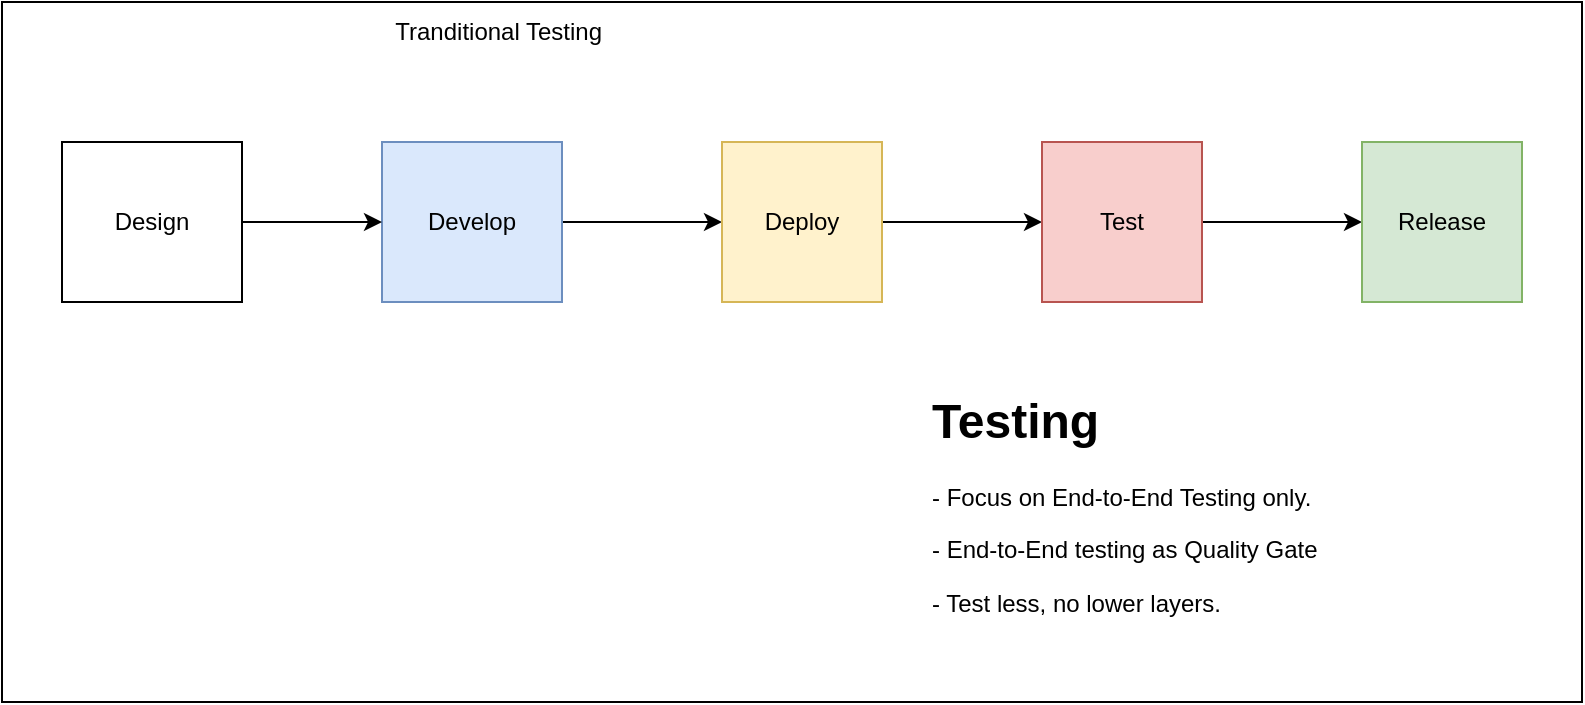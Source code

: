 <mxfile>
    <diagram id="Sh0y8UVjAB0p6koBv5Zd" name="tranditional-testing">
        <mxGraphModel dx="872" dy="576" grid="1" gridSize="10" guides="1" tooltips="1" connect="1" arrows="1" fold="1" page="1" pageScale="1" pageWidth="850" pageHeight="1100" math="0" shadow="0">
            <root>
                <mxCell id="0"/>
                <mxCell id="1" parent="0"/>
                <mxCell id="19" value="" style="rounded=0;whiteSpace=wrap;html=1;" parent="1" vertex="1">
                    <mxGeometry x="10" y="10" width="790" height="350" as="geometry"/>
                </mxCell>
                <mxCell id="7" value="" style="edgeStyle=none;html=1;" parent="1" source="3" target="4" edge="1">
                    <mxGeometry relative="1" as="geometry"/>
                </mxCell>
                <mxCell id="3" value="Develop" style="rounded=0;whiteSpace=wrap;html=1;fillColor=#dae8fc;strokeColor=#6c8ebf;" parent="1" vertex="1">
                    <mxGeometry x="200" y="80" width="90" height="80" as="geometry"/>
                </mxCell>
                <mxCell id="6" value="" style="edgeStyle=none;html=1;" parent="1" source="4" target="5" edge="1">
                    <mxGeometry relative="1" as="geometry"/>
                </mxCell>
                <mxCell id="4" value="Deploy" style="rounded=0;whiteSpace=wrap;html=1;fillColor=#fff2cc;strokeColor=#d6b656;" parent="1" vertex="1">
                    <mxGeometry x="370" y="80" width="80" height="80" as="geometry"/>
                </mxCell>
                <mxCell id="11" value="" style="edgeStyle=none;html=1;" parent="1" source="5" target="10" edge="1">
                    <mxGeometry relative="1" as="geometry"/>
                </mxCell>
                <mxCell id="5" value="Test" style="rounded=0;whiteSpace=wrap;html=1;fillColor=#f8cecc;strokeColor=#b85450;" parent="1" vertex="1">
                    <mxGeometry x="530" y="80" width="80" height="80" as="geometry"/>
                </mxCell>
                <mxCell id="9" value="" style="edgeStyle=none;html=1;" parent="1" source="8" target="3" edge="1">
                    <mxGeometry relative="1" as="geometry"/>
                </mxCell>
                <mxCell id="8" value="Design" style="rounded=0;whiteSpace=wrap;html=1;" parent="1" vertex="1">
                    <mxGeometry x="40" y="80" width="90" height="80" as="geometry"/>
                </mxCell>
                <mxCell id="10" value="Release" style="rounded=0;whiteSpace=wrap;html=1;fillColor=#d5e8d4;strokeColor=#82b366;" parent="1" vertex="1">
                    <mxGeometry x="690" y="80" width="80" height="80" as="geometry"/>
                </mxCell>
                <mxCell id="12" value="Tranditional Testing&amp;nbsp;" style="text;html=1;strokeColor=none;fillColor=none;align=center;verticalAlign=middle;whiteSpace=wrap;rounded=0;" parent="1" vertex="1">
                    <mxGeometry x="120" y="10" width="280" height="30" as="geometry"/>
                </mxCell>
                <mxCell id="18" value="&lt;h1&gt;Testing&lt;/h1&gt;&lt;p&gt;- Focus on End-to-End Testing only.&lt;/p&gt;&lt;p&gt;- End-to-End testing as Quality Gate&lt;/p&gt;&lt;p&gt;- Test less, no lower layers.&lt;/p&gt;&lt;p&gt;- Depend on Integrated and Deployment status&lt;/p&gt;" style="text;html=1;strokeColor=none;fillColor=none;spacing=5;spacingTop=-20;whiteSpace=wrap;overflow=hidden;rounded=0;" parent="1" vertex="1">
                    <mxGeometry x="470" y="200" width="280" height="120" as="geometry"/>
                </mxCell>
            </root>
        </mxGraphModel>
    </diagram>
    <diagram id="zItPIdPZBY3RJTs7pHmb" name="1-microservice-view">
        <mxGraphModel dx="608" dy="431" grid="1" gridSize="10" guides="1" tooltips="1" connect="1" arrows="1" fold="1" page="1" pageScale="1" pageWidth="850" pageHeight="1100" math="0" shadow="0">
            <root>
                <mxCell id="0"/>
                <mxCell id="1" parent="0"/>
                <mxCell id="nQtQQHxR7MG-OjgFrSxD-35" value="" style="rounded=0;whiteSpace=wrap;html=1;dashed=1;" parent="1" vertex="1">
                    <mxGeometry x="20" y="20" width="1290" height="1000" as="geometry"/>
                </mxCell>
                <mxCell id="nQtQQHxR7MG-OjgFrSxD-11" value="" style="rounded=0;whiteSpace=wrap;html=1;fillColor=none;dashed=1;movable=1;resizable=1;rotatable=1;deletable=1;editable=1;connectable=1;" parent="1" vertex="1">
                    <mxGeometry x="310" y="180" width="730" height="700" as="geometry"/>
                </mxCell>
                <mxCell id="nQtQQHxR7MG-OjgFrSxD-2" value="microservice&amp;nbsp;" style="text;strokeColor=none;fillColor=none;html=1;fontSize=24;fontStyle=1;verticalAlign=middle;align=center;" parent="1" vertex="1">
                    <mxGeometry x="430" y="600" width="100" height="40" as="geometry"/>
                </mxCell>
                <mxCell id="nQtQQHxR7MG-OjgFrSxD-4" value="" style="endArrow=classic;html=1;" parent="1" edge="1">
                    <mxGeometry width="50" height="50" relative="1" as="geometry">
                        <mxPoint x="230" y="540" as="sourcePoint"/>
                        <mxPoint x="450" y="540" as="targetPoint"/>
                    </mxGeometry>
                </mxCell>
                <mxCell id="nQtQQHxR7MG-OjgFrSxD-5" value="" style="sketch=0;outlineConnect=0;fontColor=#232F3E;gradientColor=none;fillColor=#D45B07;strokeColor=none;dashed=0;verticalLabelPosition=bottom;verticalAlign=top;align=center;html=1;fontSize=12;fontStyle=0;aspect=fixed;pointerEvents=1;shape=mxgraph.aws4.container_1;" parent="1" vertex="1">
                    <mxGeometry x="460" y="530" width="108.39" height="70" as="geometry"/>
                </mxCell>
                <mxCell id="nQtQQHxR7MG-OjgFrSxD-6" value="" style="sketch=0;outlineConnect=0;fontColor=#232F3E;gradientColor=none;fillColor=#D45B07;strokeColor=none;dashed=0;verticalLabelPosition=bottom;verticalAlign=top;align=center;html=1;fontSize=12;fontStyle=0;aspect=fixed;pointerEvents=1;shape=mxgraph.aws4.container_3;" parent="1" vertex="1">
                    <mxGeometry x="750" y="360" width="108.38" height="70" as="geometry"/>
                </mxCell>
                <mxCell id="nQtQQHxR7MG-OjgFrSxD-7" value="" style="endArrow=classic;html=1;" parent="1" edge="1">
                    <mxGeometry width="50" height="50" relative="1" as="geometry">
                        <mxPoint x="440" y="580" as="sourcePoint"/>
                        <mxPoint x="230" y="580" as="targetPoint"/>
                    </mxGeometry>
                </mxCell>
                <mxCell id="nQtQQHxR7MG-OjgFrSxD-8" value="Depend on microservice A" style="text;strokeColor=none;fillColor=none;html=1;fontSize=24;fontStyle=1;verticalAlign=middle;align=center;" parent="1" vertex="1">
                    <mxGeometry x="740" y="430" width="130" height="40" as="geometry"/>
                </mxCell>
                <mxCell id="nQtQQHxR7MG-OjgFrSxD-9" value="" style="sketch=0;outlineConnect=0;fontColor=#232F3E;gradientColor=none;fillColor=#D45B07;strokeColor=none;dashed=0;verticalLabelPosition=bottom;verticalAlign=top;align=center;html=1;fontSize=12;fontStyle=0;aspect=fixed;pointerEvents=1;shape=mxgraph.aws4.container_3;" parent="1" vertex="1">
                    <mxGeometry x="750" y="518.54" width="102.9" height="66.46" as="geometry"/>
                </mxCell>
                <mxCell id="nQtQQHxR7MG-OjgFrSxD-10" value="Depend on microservice B" style="text;strokeColor=none;fillColor=none;html=1;fontSize=24;fontStyle=1;verticalAlign=middle;align=center;" parent="1" vertex="1">
                    <mxGeometry x="750" y="590" width="130" height="40" as="geometry"/>
                </mxCell>
                <mxCell id="nQtQQHxR7MG-OjgFrSxD-12" value="" style="endArrow=classic;startArrow=classic;html=1;edgeStyle=orthogonalEdgeStyle;" parent="1" source="nQtQQHxR7MG-OjgFrSxD-5" edge="1">
                    <mxGeometry width="50" height="50" relative="1" as="geometry">
                        <mxPoint x="500" y="670" as="sourcePoint"/>
                        <mxPoint x="740" y="390" as="targetPoint"/>
                        <Array as="points">
                            <mxPoint x="630" y="555"/>
                            <mxPoint x="630" y="390"/>
                        </Array>
                    </mxGeometry>
                </mxCell>
                <mxCell id="nQtQQHxR7MG-OjgFrSxD-15" value="" style="endArrow=classic;startArrow=classic;html=1;" parent="1" edge="1">
                    <mxGeometry width="50" height="50" relative="1" as="geometry">
                        <mxPoint x="570" y="570" as="sourcePoint"/>
                        <mxPoint x="750" y="570" as="targetPoint"/>
                    </mxGeometry>
                </mxCell>
                <mxCell id="nQtQQHxR7MG-OjgFrSxD-16" value="" style="sketch=0;outlineConnect=0;fontColor=#232F3E;gradientColor=none;fillColor=#D45B07;strokeColor=none;dashed=0;verticalLabelPosition=bottom;verticalAlign=top;align=center;html=1;fontSize=12;fontStyle=0;aspect=fixed;pointerEvents=1;shape=mxgraph.aws4.container_3;" parent="1" vertex="1">
                    <mxGeometry x="750" y="710" width="102.9" height="66.46" as="geometry"/>
                </mxCell>
                <mxCell id="nQtQQHxR7MG-OjgFrSxD-17" value="Depend on microservice C" style="text;strokeColor=none;fillColor=none;html=1;fontSize=24;fontStyle=1;verticalAlign=middle;align=center;" parent="1" vertex="1">
                    <mxGeometry x="755" y="777.46" width="130" height="40" as="geometry"/>
                </mxCell>
                <mxCell id="nQtQQHxR7MG-OjgFrSxD-18" value="Team 2 iss working on Dependecy C and Do Testing&amp;nbsp;" style="shape=umlActor;verticalLabelPosition=bottom;verticalAlign=top;html=1;outlineConnect=0;dashed=1;fillColor=none;" parent="1" vertex="1">
                    <mxGeometry x="740" y="890" width="30" height="60" as="geometry"/>
                </mxCell>
                <mxCell id="nQtQQHxR7MG-OjgFrSxD-20" value="" style="shape=flexArrow;endArrow=classic;html=1;entryX=0.25;entryY=1;entryDx=0;entryDy=0;" parent="1" target="nQtQQHxR7MG-OjgFrSxD-17" edge="1">
                    <mxGeometry width="50" height="50" relative="1" as="geometry">
                        <mxPoint x="788" y="920" as="sourcePoint"/>
                        <mxPoint x="800" y="840" as="targetPoint"/>
                    </mxGeometry>
                </mxCell>
                <mxCell id="nQtQQHxR7MG-OjgFrSxD-21" value="Your team&amp;nbsp; iss working on your microservice" style="shape=umlActor;verticalLabelPosition=bottom;verticalAlign=top;html=1;outlineConnect=0;dashed=1;fillColor=none;" parent="1" vertex="1">
                    <mxGeometry x="160" y="530" width="30" height="60" as="geometry"/>
                </mxCell>
                <mxCell id="nQtQQHxR7MG-OjgFrSxD-22" value="" style="endArrow=classic;startArrow=classic;html=1;edgeStyle=orthogonalEdgeStyle;" parent="1" source="nQtQQHxR7MG-OjgFrSxD-5" target="nQtQQHxR7MG-OjgFrSxD-16" edge="1">
                    <mxGeometry width="50" height="50" relative="1" as="geometry">
                        <mxPoint x="600" y="820" as="sourcePoint"/>
                        <mxPoint x="650" y="770" as="targetPoint"/>
                        <Array as="points">
                            <mxPoint x="630" y="580"/>
                            <mxPoint x="630" y="743"/>
                        </Array>
                    </mxGeometry>
                </mxCell>
                <mxCell id="nQtQQHxR7MG-OjgFrSxD-23" value="" style="aspect=fixed;html=1;points=[];align=center;image;fontSize=12;image=img/lib/azure2/general/Globe_Error.svg;dashed=1;fillColor=none;" parent="1" vertex="1">
                    <mxGeometry x="870" y="518.54" width="56.0" height="66" as="geometry"/>
                </mxCell>
                <mxCell id="nQtQQHxR7MG-OjgFrSxD-25" value="Our testing environment will be unstable if any component or third-party is down-stream =&amp;gt; testing unreliable" style="shape=note;whiteSpace=wrap;html=1;backgroundOutline=1;darkOpacity=0.05;dashed=1;fillColor=#f8cecc;align=left;strokeColor=#b85450;" parent="1" vertex="1">
                    <mxGeometry x="940" y="514.54" width="270" height="70" as="geometry"/>
                </mxCell>
                <mxCell id="nQtQQHxR7MG-OjgFrSxD-26" value="" style="sketch=0;outlineConnect=0;fontColor=#232F3E;gradientColor=none;fillColor=#D45B07;strokeColor=none;dashed=0;verticalLabelPosition=bottom;verticalAlign=top;align=center;html=1;fontSize=12;fontStyle=0;aspect=fixed;pointerEvents=1;shape=mxgraph.aws4.container_3;" parent="1" vertex="1">
                    <mxGeometry x="750.81" y="200" width="108.38" height="70" as="geometry"/>
                </mxCell>
                <mxCell id="nQtQQHxR7MG-OjgFrSxD-27" value="" style="rounded=0;whiteSpace=wrap;html=1;dashed=1;fillColor=#dae8fc;strokeColor=#6c8ebf;" parent="1" vertex="1">
                    <mxGeometry x="1130" y="205" width="120" height="60" as="geometry"/>
                </mxCell>
                <mxCell id="nQtQQHxR7MG-OjgFrSxD-28" value="microservice D" style="text;strokeColor=none;fillColor=none;html=1;fontSize=24;fontStyle=1;verticalAlign=middle;align=center;" parent="1" vertex="1">
                    <mxGeometry x="852.9" y="270" width="130" height="40" as="geometry"/>
                </mxCell>
                <mxCell id="nQtQQHxR7MG-OjgFrSxD-29" value="" style="endArrow=classic;startArrow=classic;html=1;" parent="1" source="nQtQQHxR7MG-OjgFrSxD-6" target="nQtQQHxR7MG-OjgFrSxD-26" edge="1">
                    <mxGeometry width="50" height="50" relative="1" as="geometry">
                        <mxPoint x="720" y="330" as="sourcePoint"/>
                        <mxPoint x="770" y="280" as="targetPoint"/>
                    </mxGeometry>
                </mxCell>
                <mxCell id="nQtQQHxR7MG-OjgFrSxD-30" value="" style="endArrow=classic;startArrow=classic;html=1;entryX=0;entryY=0.5;entryDx=0;entryDy=0;" parent="1" source="nQtQQHxR7MG-OjgFrSxD-26" target="nQtQQHxR7MG-OjgFrSxD-27" edge="1">
                    <mxGeometry width="50" height="50" relative="1" as="geometry">
                        <mxPoint x="720" y="330" as="sourcePoint"/>
                        <mxPoint x="770" y="280" as="targetPoint"/>
                    </mxGeometry>
                </mxCell>
                <mxCell id="nQtQQHxR7MG-OjgFrSxD-31" value="3rd Party" style="text;strokeColor=none;fillColor=none;html=1;fontSize=24;fontStyle=1;verticalAlign=middle;align=center;" parent="1" vertex="1">
                    <mxGeometry x="1140" y="270" width="130" height="40" as="geometry"/>
                </mxCell>
                <mxCell id="nQtQQHxR7MG-OjgFrSxD-32" value="In Integrated level, The dependcy is very complex with many dependecies." style="shape=note;whiteSpace=wrap;html=1;backgroundOutline=1;darkOpacity=0.05;dashed=1;fillColor=#fff2cc;align=left;strokeColor=#d6b656;" parent="1" vertex="1">
                    <mxGeometry x="615" y="110" width="285" height="80" as="geometry"/>
                </mxCell>
                <mxCell id="nQtQQHxR7MG-OjgFrSxD-33" value="Test enviroment is shared." style="shape=note;whiteSpace=wrap;html=1;backgroundOutline=1;darkOpacity=0.05;dashed=1;fillColor=#e1d5e7;align=left;strokeColor=#9673a6;" parent="1" vertex="1">
                    <mxGeometry x="840" y="830" width="180" height="80" as="geometry"/>
                </mxCell>
            </root>
        </mxGraphModel>
    </diagram>
    <diagram id="2_gGk9HtEDGsS3TBGYpn" name="test levels in microservice testing">
        <mxGraphModel dx="608" dy="431" grid="1" gridSize="10" guides="1" tooltips="1" connect="1" arrows="1" fold="1" page="1" pageScale="1" pageWidth="850" pageHeight="1100" math="0" shadow="0">
            <root>
                <mxCell id="0"/>
                <mxCell id="1" parent="0"/>
                <mxCell id="yzwoz2U4UyxHQNlpCBgs-1" value="" style="rounded=0;whiteSpace=wrap;html=1;dashed=1;fillColor=default;" parent="1" vertex="1">
                    <mxGeometry x="10" y="680" width="1230" height="600" as="geometry"/>
                </mxCell>
                <mxCell id="p-uHWHuVIw03Gusgakzk-55" value="" style="rounded=0;whiteSpace=wrap;html=1;dashed=1;fillColor=default;" parent="1" vertex="1">
                    <mxGeometry x="20" y="20" width="1230" height="600" as="geometry"/>
                </mxCell>
                <mxCell id="p-uHWHuVIw03Gusgakzk-51" value="" style="rounded=0;whiteSpace=wrap;html=1;dashed=1;fillColor=none;movable=1;resizable=1;rotatable=1;deletable=1;editable=1;connectable=1;" parent="1" vertex="1">
                    <mxGeometry x="591" y="260" width="400" height="320" as="geometry"/>
                </mxCell>
                <mxCell id="p-uHWHuVIw03Gusgakzk-31" value="" style="rounded=0;whiteSpace=wrap;html=1;fillColor=#d5e8d4;dashed=1;strokeColor=#82b366;" parent="1" vertex="1">
                    <mxGeometry x="600" y="300" width="200" height="190" as="geometry"/>
                </mxCell>
                <mxCell id="p-uHWHuVIw03Gusgakzk-9" value="" style="endArrow=classic;html=1;startArrow=classic;startFill=1;" parent="1" edge="1">
                    <mxGeometry width="50" height="50" relative="1" as="geometry">
                        <mxPoint x="160" y="480" as="sourcePoint"/>
                        <mxPoint x="160" y="80" as="targetPoint"/>
                    </mxGeometry>
                </mxCell>
                <mxCell id="p-uHWHuVIw03Gusgakzk-10" value="Faster and cheaper" style="text;html=1;strokeColor=none;fillColor=none;align=center;verticalAlign=middle;whiteSpace=wrap;rounded=0;" parent="1" vertex="1">
                    <mxGeometry x="25" y="470" width="120" height="30" as="geometry"/>
                </mxCell>
                <mxCell id="p-uHWHuVIw03Gusgakzk-11" value="Slower and Higer Cost" style="text;html=1;strokeColor=none;fillColor=none;align=center;verticalAlign=middle;whiteSpace=wrap;rounded=0;" parent="1" vertex="1">
                    <mxGeometry x="10" y="100" width="150" height="30" as="geometry"/>
                </mxCell>
                <mxCell id="p-uHWHuVIw03Gusgakzk-12" value="More Isolation" style="text;html=1;strokeColor=none;fillColor=none;align=center;verticalAlign=middle;whiteSpace=wrap;rounded=0;" parent="1" vertex="1">
                    <mxGeometry x="30" y="450" width="110" height="30" as="geometry"/>
                </mxCell>
                <mxCell id="p-uHWHuVIw03Gusgakzk-13" value="More Dependent" style="text;html=1;strokeColor=none;fillColor=none;align=center;verticalAlign=middle;whiteSpace=wrap;rounded=0;" parent="1" vertex="1">
                    <mxGeometry x="30" y="80" width="110" height="30" as="geometry"/>
                </mxCell>
                <mxCell id="p-uHWHuVIw03Gusgakzk-14" value="Mike Cohn's Test Pyramid - percentage of test cases count" style="text;html=1;strokeColor=none;fillColor=none;align=center;verticalAlign=middle;whiteSpace=wrap;rounded=0;" parent="1" vertex="1">
                    <mxGeometry x="220" y="510" width="349" height="30" as="geometry"/>
                </mxCell>
                <mxCell id="p-uHWHuVIw03Gusgakzk-17" value="" style="shape=cylinder3;whiteSpace=wrap;html=1;boundedLbl=1;backgroundOutline=1;size=15;" parent="1" vertex="1">
                    <mxGeometry x="680" y="510" width="40" height="60" as="geometry"/>
                </mxCell>
                <mxCell id="p-uHWHuVIw03Gusgakzk-18" value="" style="verticalLabelPosition=bottom;html=1;verticalAlign=top;align=center;strokeColor=none;fillColor=#00BEF2;shape=mxgraph.azure.code_file;pointerEvents=1;" parent="1" vertex="1">
                    <mxGeometry x="680" y="430" width="40" height="40" as="geometry"/>
                </mxCell>
                <mxCell id="p-uHWHuVIw03Gusgakzk-19" value="Database" style="text;html=1;strokeColor=none;fillColor=none;align=center;verticalAlign=middle;whiteSpace=wrap;rounded=0;" parent="1" vertex="1">
                    <mxGeometry x="730" y="515" width="60" height="30" as="geometry"/>
                </mxCell>
                <mxCell id="p-uHWHuVIw03Gusgakzk-20" value="" style="endArrow=classic;html=1;entryX=0.5;entryY=0;entryDx=0;entryDy=0;entryPerimeter=0;exitX=0.5;exitY=1;exitDx=0;exitDy=0;exitPerimeter=0;" parent="1" source="p-uHWHuVIw03Gusgakzk-18" target="p-uHWHuVIw03Gusgakzk-17" edge="1">
                    <mxGeometry width="50" height="50" relative="1" as="geometry">
                        <mxPoint x="600" y="440" as="sourcePoint"/>
                        <mxPoint x="650" y="390" as="targetPoint"/>
                    </mxGeometry>
                </mxCell>
                <mxCell id="p-uHWHuVIw03Gusgakzk-21" value="" style="endArrow=classic;html=1;dashed=1;" parent="1" edge="1">
                    <mxGeometry width="50" height="50" relative="1" as="geometry">
                        <mxPoint x="670" y="450" as="sourcePoint"/>
                        <mxPoint x="560" y="450" as="targetPoint"/>
                    </mxGeometry>
                </mxCell>
                <mxCell id="p-uHWHuVIw03Gusgakzk-23" value="" style="verticalLabelPosition=bottom;html=1;verticalAlign=top;align=center;strokeColor=none;fillColor=#00BEF2;shape=mxgraph.azure.code_file;pointerEvents=1;" parent="1" vertex="1">
                    <mxGeometry x="680" y="353" width="40" height="40" as="geometry"/>
                </mxCell>
                <mxCell id="p-uHWHuVIw03Gusgakzk-26" value="Microservice A" style="text;html=1;strokeColor=none;fillColor=none;align=center;verticalAlign=middle;whiteSpace=wrap;rounded=0;" parent="1" vertex="1">
                    <mxGeometry x="650" y="399" width="100" height="30" as="geometry"/>
                </mxCell>
                <mxCell id="p-uHWHuVIw03Gusgakzk-27" value="" style="rounded=0;whiteSpace=wrap;html=1;fillColor=none;" parent="1" vertex="1">
                    <mxGeometry x="860" y="280" width="120" height="140" as="geometry"/>
                </mxCell>
                <mxCell id="p-uHWHuVIw03Gusgakzk-28" value="Microservice B" style="text;html=1;strokeColor=none;fillColor=none;align=center;verticalAlign=middle;whiteSpace=wrap;rounded=0;" parent="1" vertex="1">
                    <mxGeometry x="870" y="340" width="100" height="30" as="geometry"/>
                </mxCell>
                <mxCell id="p-uHWHuVIw03Gusgakzk-32" value="" style="endArrow=classic;html=1;dashed=1;entryX=0.5;entryY=1;entryDx=0;entryDy=0;exitX=-0.016;exitY=0.106;exitDx=0;exitDy=0;exitPerimeter=0;" parent="1" source="p-uHWHuVIw03Gusgakzk-31" edge="1">
                    <mxGeometry width="50" height="50" relative="1" as="geometry">
                        <mxPoint x="590" y="298" as="sourcePoint"/>
                        <mxPoint x="470" y="320" as="targetPoint"/>
                    </mxGeometry>
                </mxCell>
                <mxCell id="p-uHWHuVIw03Gusgakzk-35" value="" style="endArrow=classic;html=1;exitX=0;exitY=0.5;exitDx=0;exitDy=0;entryX=0.911;entryY=0.415;entryDx=0;entryDy=0;entryPerimeter=0;dashed=1;" parent="1" source="p-uHWHuVIw03Gusgakzk-36" target="TiLAh_PNMVVTywPTj2Up-2" edge="1">
                    <mxGeometry width="50" height="50" relative="1" as="geometry">
                        <mxPoint x="670" y="430" as="sourcePoint"/>
                        <mxPoint x="493.4" y="360" as="targetPoint"/>
                    </mxGeometry>
                </mxCell>
                <mxCell id="p-uHWHuVIw03Gusgakzk-43" value="" style="outlineConnect=0;dashed=0;verticalLabelPosition=bottom;verticalAlign=top;align=center;html=1;shape=mxgraph.aws3.customer_gateway;fillColor=#F58534;gradientColor=none;" parent="1" vertex="1">
                    <mxGeometry x="680" y="238" width="40" height="42" as="geometry"/>
                </mxCell>
                <mxCell id="p-uHWHuVIw03Gusgakzk-44" value="" style="sketch=0;outlineConnect=0;fontColor=#232F3E;gradientColor=none;fillColor=#232F3D;strokeColor=none;dashed=0;verticalLabelPosition=bottom;verticalAlign=top;align=center;html=1;fontSize=12;fontStyle=0;aspect=fixed;pointerEvents=1;shape=mxgraph.aws4.mobile_client;" parent="1" vertex="1">
                    <mxGeometry x="680" y="76" width="41" height="78" as="geometry"/>
                </mxCell>
                <mxCell id="p-uHWHuVIw03Gusgakzk-45" value="" style="endArrow=classic;startArrow=classic;html=1;entryX=0.5;entryY=1;entryDx=0;entryDy=0;entryPerimeter=0;exitX=0.5;exitY=0;exitDx=0;exitDy=0;" parent="1" source="p-uHWHuVIw03Gusgakzk-24" target="p-uHWHuVIw03Gusgakzk-43" edge="1">
                    <mxGeometry width="50" height="50" relative="1" as="geometry">
                        <mxPoint x="640" y="340" as="sourcePoint"/>
                        <mxPoint x="690" y="290" as="targetPoint"/>
                    </mxGeometry>
                </mxCell>
                <mxCell id="p-uHWHuVIw03Gusgakzk-46" value="" style="endArrow=classic;startArrow=classic;html=1;exitX=0.5;exitY=0;exitDx=0;exitDy=0;exitPerimeter=0;" parent="1" source="p-uHWHuVIw03Gusgakzk-43" target="p-uHWHuVIw03Gusgakzk-44" edge="1">
                    <mxGeometry width="50" height="50" relative="1" as="geometry">
                        <mxPoint x="650" y="230" as="sourcePoint"/>
                        <mxPoint x="700" y="180" as="targetPoint"/>
                    </mxGeometry>
                </mxCell>
                <mxCell id="p-uHWHuVIw03Gusgakzk-47" value="" style="endArrow=classic;html=1;dashed=1;" parent="1" edge="1">
                    <mxGeometry width="50" height="50" relative="1" as="geometry">
                        <mxPoint x="680" y="230" as="sourcePoint"/>
                        <mxPoint x="410" y="230" as="targetPoint"/>
                    </mxGeometry>
                </mxCell>
                <mxCell id="p-uHWHuVIw03Gusgakzk-48" value="" style="endArrow=classic;html=1;entryX=0.875;entryY=0.5;entryDx=0;entryDy=0;dashed=1;entryPerimeter=0;" parent="1" source="p-uHWHuVIw03Gusgakzk-44" target="TiLAh_PNMVVTywPTj2Up-5" edge="1">
                    <mxGeometry width="50" height="50" relative="1" as="geometry">
                        <mxPoint x="670" y="80" as="sourcePoint"/>
                        <mxPoint x="570" y="180" as="targetPoint"/>
                    </mxGeometry>
                </mxCell>
                <mxCell id="p-uHWHuVIw03Gusgakzk-49" value="" style="verticalLabelPosition=bottom;html=1;verticalAlign=top;align=center;strokeColor=none;fillColor=#00BEF2;shape=mxgraph.azure.code_file;pointerEvents=1;" parent="1" vertex="1">
                    <mxGeometry x="900" y="300" width="40" height="40" as="geometry"/>
                </mxCell>
                <mxCell id="p-uHWHuVIw03Gusgakzk-50" value="" style="verticalLabelPosition=bottom;html=1;verticalAlign=top;align=center;strokeColor=none;fillColor=#00BEF2;shape=mxgraph.azure.code_file;pointerEvents=1;" parent="1" vertex="1">
                    <mxGeometry x="900" y="370" width="40" height="40" as="geometry"/>
                </mxCell>
                <mxCell id="p-uHWHuVIw03Gusgakzk-36" value="" style="rounded=0;whiteSpace=wrap;html=1;fillColor=#f8cecc;dashed=1;strokeColor=#b85450;movable=1;resizable=1;rotatable=1;deletable=1;editable=1;connectable=1;" parent="1" vertex="1">
                    <mxGeometry x="750" y="373" width="130" height="20" as="geometry"/>
                </mxCell>
                <mxCell id="p-uHWHuVIw03Gusgakzk-52" value="" style="edgeStyle=none;html=1;startArrow=classic;startFill=1;" parent="1" edge="1">
                    <mxGeometry relative="1" as="geometry">
                        <mxPoint x="760" y="382.58" as="sourcePoint"/>
                        <mxPoint x="860" y="382.58" as="targetPoint"/>
                    </mxGeometry>
                </mxCell>
                <mxCell id="p-uHWHuVIw03Gusgakzk-22" value="Third-Party" style="rounded=0;whiteSpace=wrap;html=1;fillColor=#0050ef;fontColor=#ffffff;strokeColor=#001DBC;" parent="1" vertex="1">
                    <mxGeometry x="1080" y="410" width="120" height="60" as="geometry"/>
                </mxCell>
                <mxCell id="p-uHWHuVIw03Gusgakzk-38" value="" style="rounded=0;whiteSpace=wrap;html=1;fillColor=#f8cecc;dashed=1;strokeColor=#b85450;" parent="1" vertex="1">
                    <mxGeometry x="745" y="440" width="350" height="20" as="geometry"/>
                </mxCell>
                <mxCell id="p-uHWHuVIw03Gusgakzk-24" value="" style="rounded=0;whiteSpace=wrap;html=1;fillColor=none;" parent="1" vertex="1">
                    <mxGeometry x="640" y="340" width="120" height="140" as="geometry"/>
                </mxCell>
                <mxCell id="TiLAh_PNMVVTywPTj2Up-1" value="Unit Test" style="shape=trapezoid;perimeter=trapezoidPerimeter;whiteSpace=wrap;html=1;fixedSize=1;fillColor=#dae8fc;strokeColor=#6c8ebf;size=40;" parent="1" vertex="1">
                    <mxGeometry x="200" y="420" width="360" height="60" as="geometry"/>
                </mxCell>
                <mxCell id="TiLAh_PNMVVTywPTj2Up-2" value="Integration Test" style="shape=trapezoid;perimeter=trapezoidPerimeter;whiteSpace=wrap;html=1;fixedSize=1;fillColor=#f8cecc;strokeColor=#b85450;size=40;" parent="1" vertex="1">
                    <mxGeometry x="240" y="360" width="280" height="60" as="geometry"/>
                </mxCell>
                <mxCell id="TiLAh_PNMVVTywPTj2Up-3" value="Component Test" style="shape=trapezoid;perimeter=trapezoidPerimeter;whiteSpace=wrap;html=1;fixedSize=1;fillColor=#d5e8d4;strokeColor=#82b366;size=40;" parent="1" vertex="1">
                    <mxGeometry x="280" y="300" width="200" height="60" as="geometry"/>
                </mxCell>
                <mxCell id="TiLAh_PNMVVTywPTj2Up-4" value="" style="triangle;whiteSpace=wrap;html=1;rotation=-90;fillColor=#fff2cc;strokeColor=#d6b656;" parent="1" vertex="1">
                    <mxGeometry x="335" y="195" width="90" height="120" as="geometry"/>
                </mxCell>
                <mxCell id="TiLAh_PNMVVTywPTj2Up-5" value="UI Test" style="ellipse;shape=cloud;whiteSpace=wrap;html=1;" parent="1" vertex="1">
                    <mxGeometry x="320" y="75" width="120" height="80" as="geometry"/>
                </mxCell>
                <mxCell id="TiLAh_PNMVVTywPTj2Up-6" value="E2E Testing" style="text;html=1;strokeColor=none;fillColor=none;align=center;verticalAlign=middle;whiteSpace=wrap;rounded=0;" parent="1" vertex="1">
                    <mxGeometry x="340" y="260" width="80" height="20" as="geometry"/>
                </mxCell>
                <mxCell id="p-uHWHuVIw03Gusgakzk-54" value="" style="endArrow=classic;startArrow=classic;html=1;exitX=0.043;exitY=0.5;exitDx=0;exitDy=0;exitPerimeter=0;entryX=0;entryY=0.662;entryDx=0;entryDy=0;entryPerimeter=0;" parent="1" source="p-uHWHuVIw03Gusgakzk-38" target="p-uHWHuVIw03Gusgakzk-22" edge="1">
                    <mxGeometry width="50" height="50" relative="1" as="geometry">
                        <mxPoint x="820" y="420" as="sourcePoint"/>
                        <mxPoint x="1070" y="429" as="targetPoint"/>
                    </mxGeometry>
                </mxCell>
                <mxCell id="yzwoz2U4UyxHQNlpCBgs-2" value="" style="rounded=0;whiteSpace=wrap;html=1;dashed=1;fillColor=none;movable=1;resizable=1;rotatable=1;deletable=1;editable=1;connectable=1;" parent="1" vertex="1">
                    <mxGeometry x="601" y="930" width="439" height="230" as="geometry"/>
                </mxCell>
                <mxCell id="yzwoz2U4UyxHQNlpCBgs-4" value="" style="endArrow=classic;html=1;startArrow=classic;startFill=1;" parent="1" edge="1">
                    <mxGeometry width="50" height="50" relative="1" as="geometry">
                        <mxPoint x="170" y="1140" as="sourcePoint"/>
                        <mxPoint x="170" y="740" as="targetPoint"/>
                    </mxGeometry>
                </mxCell>
                <mxCell id="yzwoz2U4UyxHQNlpCBgs-5" value="Faster and cheaper" style="text;html=1;strokeColor=none;fillColor=none;align=center;verticalAlign=middle;whiteSpace=wrap;rounded=0;" parent="1" vertex="1">
                    <mxGeometry x="35" y="1130" width="120" height="30" as="geometry"/>
                </mxCell>
                <mxCell id="yzwoz2U4UyxHQNlpCBgs-6" value="Slower and Higer Cost" style="text;html=1;strokeColor=none;fillColor=none;align=center;verticalAlign=middle;whiteSpace=wrap;rounded=0;" parent="1" vertex="1">
                    <mxGeometry x="20" y="760" width="150" height="30" as="geometry"/>
                </mxCell>
                <mxCell id="yzwoz2U4UyxHQNlpCBgs-7" value="More Isolation" style="text;html=1;strokeColor=none;fillColor=none;align=center;verticalAlign=middle;whiteSpace=wrap;rounded=0;" parent="1" vertex="1">
                    <mxGeometry x="40" y="1110" width="110" height="30" as="geometry"/>
                </mxCell>
                <mxCell id="yzwoz2U4UyxHQNlpCBgs-8" value="More Dependent" style="text;html=1;strokeColor=none;fillColor=none;align=center;verticalAlign=middle;whiteSpace=wrap;rounded=0;" parent="1" vertex="1">
                    <mxGeometry x="40" y="740" width="110" height="30" as="geometry"/>
                </mxCell>
                <mxCell id="yzwoz2U4UyxHQNlpCBgs-9" value="Mike Cohn's Test Pyramid - percentage of test cases count" style="text;html=1;strokeColor=none;fillColor=none;align=center;verticalAlign=middle;whiteSpace=wrap;rounded=0;" parent="1" vertex="1">
                    <mxGeometry x="230" y="1170" width="349" height="30" as="geometry"/>
                </mxCell>
                <mxCell id="yzwoz2U4UyxHQNlpCBgs-11" value="" style="verticalLabelPosition=bottom;html=1;verticalAlign=top;align=center;strokeColor=none;fillColor=#00BEF2;shape=mxgraph.azure.code_file;pointerEvents=1;" parent="1" vertex="1">
                    <mxGeometry x="691" y="1067" width="40" height="40" as="geometry"/>
                </mxCell>
                <mxCell id="yzwoz2U4UyxHQNlpCBgs-12" value="Database" style="text;html=1;strokeColor=none;fillColor=none;align=center;verticalAlign=middle;whiteSpace=wrap;rounded=0;" parent="1" vertex="1">
                    <mxGeometry x="850" y="1112.5" width="60" height="30" as="geometry"/>
                </mxCell>
                <mxCell id="yzwoz2U4UyxHQNlpCBgs-14" value="" style="endArrow=classic;html=1;dashed=1;" parent="1" target="yzwoz2U4UyxHQNlpCBgs-34" edge="1">
                    <mxGeometry width="50" height="50" relative="1" as="geometry">
                        <mxPoint x="680" y="1105" as="sourcePoint"/>
                        <mxPoint x="570" y="1110" as="targetPoint"/>
                    </mxGeometry>
                </mxCell>
                <mxCell id="yzwoz2U4UyxHQNlpCBgs-15" value="" style="verticalLabelPosition=bottom;html=1;verticalAlign=top;align=center;strokeColor=none;fillColor=#00BEF2;shape=mxgraph.azure.code_file;pointerEvents=1;" parent="1" vertex="1">
                    <mxGeometry x="690" y="998" width="40" height="40" as="geometry"/>
                </mxCell>
                <mxCell id="yzwoz2U4UyxHQNlpCBgs-16" value="Microservice A" style="text;html=1;strokeColor=none;fillColor=none;align=center;verticalAlign=middle;whiteSpace=wrap;rounded=0;" parent="1" vertex="1">
                    <mxGeometry x="660" y="1039" width="100" height="30" as="geometry"/>
                </mxCell>
                <mxCell id="yzwoz2U4UyxHQNlpCBgs-17" value="" style="rounded=0;whiteSpace=wrap;html=1;fillColor=none;" parent="1" vertex="1">
                    <mxGeometry x="870" y="940" width="120" height="120" as="geometry"/>
                </mxCell>
                <mxCell id="yzwoz2U4UyxHQNlpCBgs-18" value="Microservice B" style="text;html=1;strokeColor=none;fillColor=none;align=center;verticalAlign=middle;whiteSpace=wrap;rounded=0;" parent="1" vertex="1">
                    <mxGeometry x="880" y="988" width="100" height="30" as="geometry"/>
                </mxCell>
                <mxCell id="yzwoz2U4UyxHQNlpCBgs-20" value="" style="endArrow=classic;html=1;dashed=1;" parent="1" target="yzwoz2U4UyxHQNlpCBgs-35" edge="1">
                    <mxGeometry width="50" height="50" relative="1" as="geometry">
                        <mxPoint x="760" y="1034" as="sourcePoint"/>
                        <mxPoint x="503.4" y="1020" as="targetPoint"/>
                    </mxGeometry>
                </mxCell>
                <mxCell id="yzwoz2U4UyxHQNlpCBgs-21" value="" style="outlineConnect=0;dashed=0;verticalLabelPosition=bottom;verticalAlign=top;align=center;html=1;shape=mxgraph.aws3.customer_gateway;fillColor=#F58534;gradientColor=none;" parent="1" vertex="1">
                    <mxGeometry x="690" y="918" width="40" height="42" as="geometry"/>
                </mxCell>
                <mxCell id="yzwoz2U4UyxHQNlpCBgs-22" value="" style="sketch=0;outlineConnect=0;fontColor=#232F3E;gradientColor=none;fillColor=#232F3D;strokeColor=none;dashed=0;verticalLabelPosition=bottom;verticalAlign=top;align=center;html=1;fontSize=12;fontStyle=0;aspect=fixed;pointerEvents=1;shape=mxgraph.aws4.mobile_client;" parent="1" vertex="1">
                    <mxGeometry x="689" y="780" width="41" height="78" as="geometry"/>
                </mxCell>
                <mxCell id="yzwoz2U4UyxHQNlpCBgs-23" value="" style="endArrow=classic;startArrow=classic;html=1;entryX=0.5;entryY=1;entryDx=0;entryDy=0;entryPerimeter=0;exitX=0.5;exitY=0;exitDx=0;exitDy=0;" parent="1" source="yzwoz2U4UyxHQNlpCBgs-33" target="yzwoz2U4UyxHQNlpCBgs-21" edge="1">
                    <mxGeometry width="50" height="50" relative="1" as="geometry">
                        <mxPoint x="650" y="1000" as="sourcePoint"/>
                        <mxPoint x="700" y="950" as="targetPoint"/>
                    </mxGeometry>
                </mxCell>
                <mxCell id="yzwoz2U4UyxHQNlpCBgs-24" value="" style="endArrow=classic;startArrow=classic;html=1;exitX=0.5;exitY=0;exitDx=0;exitDy=0;exitPerimeter=0;" parent="1" source="yzwoz2U4UyxHQNlpCBgs-21" target="yzwoz2U4UyxHQNlpCBgs-22" edge="1">
                    <mxGeometry width="50" height="50" relative="1" as="geometry">
                        <mxPoint x="660" y="890" as="sourcePoint"/>
                        <mxPoint x="710" y="840" as="targetPoint"/>
                    </mxGeometry>
                </mxCell>
                <mxCell id="yzwoz2U4UyxHQNlpCBgs-26" value="" style="endArrow=classic;html=1;entryX=0.875;entryY=0.5;entryDx=0;entryDy=0;dashed=1;entryPerimeter=0;" parent="1" target="yzwoz2U4UyxHQNlpCBgs-38" edge="1">
                    <mxGeometry width="50" height="50" relative="1" as="geometry">
                        <mxPoint x="670" y="830" as="sourcePoint"/>
                        <mxPoint x="580" y="840" as="targetPoint"/>
                    </mxGeometry>
                </mxCell>
                <mxCell id="yzwoz2U4UyxHQNlpCBgs-27" value="" style="verticalLabelPosition=bottom;html=1;verticalAlign=top;align=center;strokeColor=none;fillColor=#00BEF2;shape=mxgraph.azure.code_file;pointerEvents=1;" parent="1" vertex="1">
                    <mxGeometry x="910" y="949" width="40" height="40" as="geometry"/>
                </mxCell>
                <mxCell id="yzwoz2U4UyxHQNlpCBgs-28" value="" style="verticalLabelPosition=bottom;html=1;verticalAlign=top;align=center;strokeColor=none;fillColor=#00BEF2;shape=mxgraph.azure.code_file;pointerEvents=1;" parent="1" vertex="1">
                    <mxGeometry x="910" y="1014" width="40" height="40" as="geometry"/>
                </mxCell>
                <mxCell id="yzwoz2U4UyxHQNlpCBgs-29" value="" style="rounded=0;whiteSpace=wrap;html=1;fillColor=#f8cecc;dashed=1;strokeColor=#b85450;movable=1;resizable=1;rotatable=1;deletable=1;editable=1;connectable=1;" parent="1" vertex="1">
                    <mxGeometry x="760" y="1008" width="130" height="20" as="geometry"/>
                </mxCell>
                <mxCell id="yzwoz2U4UyxHQNlpCBgs-30" value="" style="edgeStyle=none;html=1;startArrow=classic;startFill=1;" parent="1" edge="1">
                    <mxGeometry relative="1" as="geometry">
                        <mxPoint x="770" y="1017.58" as="sourcePoint"/>
                        <mxPoint x="870" y="1017.58" as="targetPoint"/>
                    </mxGeometry>
                </mxCell>
                <mxCell id="yzwoz2U4UyxHQNlpCBgs-31" value="Third-Party" style="rounded=0;whiteSpace=wrap;html=1;fillColor=#0050ef;fontColor=#ffffff;strokeColor=#001DBC;" parent="1" vertex="1">
                    <mxGeometry x="1095" y="1050" width="120" height="60" as="geometry"/>
                </mxCell>
                <mxCell id="yzwoz2U4UyxHQNlpCBgs-32" value="" style="rounded=0;whiteSpace=wrap;html=1;fillColor=#f8cecc;dashed=1;strokeColor=#b85450;" parent="1" vertex="1">
                    <mxGeometry x="758" y="1073" width="350" height="20" as="geometry"/>
                </mxCell>
                <mxCell id="yzwoz2U4UyxHQNlpCBgs-33" value="" style="rounded=0;whiteSpace=wrap;html=1;fillColor=none;" parent="1" vertex="1">
                    <mxGeometry x="654" y="989" width="111" height="122" as="geometry"/>
                </mxCell>
                <mxCell id="yzwoz2U4UyxHQNlpCBgs-34" value="Unit Test" style="shape=trapezoid;perimeter=trapezoidPerimeter;whiteSpace=wrap;html=1;fixedSize=1;fillColor=#dae8fc;strokeColor=#6c8ebf;size=40;" parent="1" vertex="1">
                    <mxGeometry x="240" y="1070" width="280" height="70" as="geometry"/>
                </mxCell>
                <mxCell id="yzwoz2U4UyxHQNlpCBgs-35" value="Integration Test" style="shape=trapezoid;perimeter=trapezoidPerimeter;whiteSpace=wrap;html=1;fixedSize=1;fillColor=#f8cecc;strokeColor=#b85450;size=40;" parent="1" vertex="1">
                    <mxGeometry x="280" y="998" width="200" height="72" as="geometry"/>
                </mxCell>
                <mxCell id="yzwoz2U4UyxHQNlpCBgs-37" value="" style="triangle;whiteSpace=wrap;html=1;rotation=-90;fillColor=#fff2cc;strokeColor=#d6b656;" parent="1" vertex="1">
                    <mxGeometry x="326.59" y="882.41" width="106.5" height="122.18" as="geometry"/>
                </mxCell>
                <mxCell id="yzwoz2U4UyxHQNlpCBgs-38" value="UI Test" style="ellipse;shape=cloud;whiteSpace=wrap;html=1;" parent="1" vertex="1">
                    <mxGeometry x="313.09" y="790" width="120" height="80" as="geometry"/>
                </mxCell>
                <mxCell id="yzwoz2U4UyxHQNlpCBgs-39" value="E2E Testing" style="text;html=1;strokeColor=none;fillColor=none;align=center;verticalAlign=middle;whiteSpace=wrap;rounded=0;" parent="1" vertex="1">
                    <mxGeometry x="340" y="950" width="80" height="20" as="geometry"/>
                </mxCell>
                <mxCell id="yzwoz2U4UyxHQNlpCBgs-40" value="" style="endArrow=classic;startArrow=classic;html=1;exitX=0.043;exitY=0.5;exitDx=0;exitDy=0;exitPerimeter=0;entryX=0;entryY=0.662;entryDx=0;entryDy=0;entryPerimeter=0;" parent="1" edge="1">
                    <mxGeometry width="50" height="50" relative="1" as="geometry">
                        <mxPoint x="773.05" y="1084" as="sourcePoint"/>
                        <mxPoint x="1093" y="1083.72" as="targetPoint"/>
                    </mxGeometry>
                </mxCell>
                <mxCell id="yzwoz2U4UyxHQNlpCBgs-41" value="" style="endArrow=open;html=1;exitX=0.5;exitY=1;exitDx=0;exitDy=0;exitPerimeter=0;entryX=0;entryY=1;entryDx=0;entryDy=-15;entryPerimeter=0;edgeStyle=orthogonalEdgeStyle;endFill=0;" parent="1" source="yzwoz2U4UyxHQNlpCBgs-11" target="yzwoz2U4UyxHQNlpCBgs-10" edge="1">
                    <mxGeometry width="50" height="50" relative="1" as="geometry">
                        <mxPoint x="711" y="1107" as="sourcePoint"/>
                        <mxPoint x="770" y="1340" as="targetPoint"/>
                    </mxGeometry>
                </mxCell>
                <mxCell id="yzwoz2U4UyxHQNlpCBgs-10" value="" style="shape=cylinder3;whiteSpace=wrap;html=1;boundedLbl=1;backgroundOutline=1;size=15;" parent="1" vertex="1">
                    <mxGeometry x="800" y="1100" width="40" height="55" as="geometry"/>
                </mxCell>
            </root>
        </mxGraphModel>
    </diagram>
    <diagram id="ywWvg0kPsITJMb_9xK13" name="monolithic-architecture">
        <mxGraphModel dx="1341" dy="681" grid="1" gridSize="10" guides="1" tooltips="1" connect="1" arrows="1" fold="1" page="1" pageScale="1" pageWidth="3300" pageHeight="4681" math="0" shadow="0">
            <root>
                <mxCell id="0"/>
                <mxCell id="1" parent="0"/>
                <mxCell id="ljHZVw4W0emSR-SBAcNh-31" value="" style="rounded=0;whiteSpace=wrap;html=1;" parent="1" vertex="1">
                    <mxGeometry x="60" y="60" width="1060" height="660" as="geometry"/>
                </mxCell>
                <mxCell id="ljHZVw4W0emSR-SBAcNh-7" value="" style="rounded=0;whiteSpace=wrap;html=1;fillColor=#d5e8d4;dashed=1;strokeColor=#82b366;" parent="1" vertex="1">
                    <mxGeometry x="400" y="439" width="140" height="241" as="geometry"/>
                </mxCell>
                <mxCell id="dHiix2KcjI-z2BaLxvIp-4" value="FrontEnd&lt;br&gt;(Web Application / Mobile Application/ Application)" style="rounded=0;whiteSpace=wrap;html=1;fillColor=#ffe6cc;dashed=1;strokeColor=#d79b00;" parent="1" vertex="1">
                    <mxGeometry x="120" y="240" width="200" height="100" as="geometry"/>
                </mxCell>
                <mxCell id="dHiix2KcjI-z2BaLxvIp-1" value="" style="html=1;verticalLabelPosition=bottom;labelBackgroundColor=#ffffff;verticalAlign=top;shadow=0;dashed=0;strokeWidth=1;shape=mxgraph.ios7.misc.iphone;strokeColor=#d6b656;fillColor=#fff2cc;" parent="1" vertex="1">
                    <mxGeometry x="160" y="80" width="50" height="100" as="geometry"/>
                </mxCell>
                <mxCell id="dHiix2KcjI-z2BaLxvIp-2" value="" style="dashed=0;outlineConnect=0;html=1;align=center;labelPosition=center;verticalLabelPosition=bottom;verticalAlign=top;shape=mxgraph.webicons.chrome;gradientColor=#DFDEDE" parent="1" vertex="1">
                    <mxGeometry x="240" y="140" width="40" height="40" as="geometry"/>
                </mxCell>
                <mxCell id="dHiix2KcjI-z2BaLxvIp-3" value="" style="aspect=fixed;perimeter=ellipsePerimeter;html=1;align=center;shadow=0;dashed=0;spacingTop=3;image;image=img/lib/active_directory/web_server.svg;" parent="1" vertex="1">
                    <mxGeometry x="120" y="240" width="40" height="50" as="geometry"/>
                </mxCell>
                <mxCell id="dHiix2KcjI-z2BaLxvIp-5" value="" style="endArrow=classic;html=1;exitX=0.52;exitY=1.01;exitDx=0;exitDy=0;exitPerimeter=0;" parent="1" source="dHiix2KcjI-z2BaLxvIp-1" target="dHiix2KcjI-z2BaLxvIp-4" edge="1">
                    <mxGeometry width="50" height="50" relative="1" as="geometry">
                        <mxPoint x="260" y="330" as="sourcePoint"/>
                        <mxPoint x="310" y="280" as="targetPoint"/>
                    </mxGeometry>
                </mxCell>
                <mxCell id="dHiix2KcjI-z2BaLxvIp-6" value="" style="endArrow=classic;html=1;" parent="1" source="dHiix2KcjI-z2BaLxvIp-2" target="dHiix2KcjI-z2BaLxvIp-4" edge="1">
                    <mxGeometry width="50" height="50" relative="1" as="geometry">
                        <mxPoint x="260" y="310" as="sourcePoint"/>
                        <mxPoint x="310" y="260" as="targetPoint"/>
                    </mxGeometry>
                </mxCell>
                <mxCell id="dHiix2KcjI-z2BaLxvIp-7" value="" style="rounded=0;whiteSpace=wrap;html=1;fillColor=#dae8fc;dashed=1;strokeColor=#6c8ebf;" parent="1" vertex="1">
                    <mxGeometry x="119" y="439" width="200" height="241" as="geometry"/>
                </mxCell>
                <mxCell id="dHiix2KcjI-z2BaLxvIp-8" value="Backend" style="text;html=1;strokeColor=none;fillColor=none;align=center;verticalAlign=middle;whiteSpace=wrap;rounded=0;dashed=1;" parent="1" vertex="1">
                    <mxGeometry x="119" y="413" width="60" height="30" as="geometry"/>
                </mxCell>
                <mxCell id="ljHZVw4W0emSR-SBAcNh-1" value="" style="sketch=0;outlineConnect=0;fontColor=#232F3E;gradientColor=none;fillColor=#4D27AA;strokeColor=none;dashed=0;verticalLabelPosition=bottom;verticalAlign=top;align=center;html=1;fontSize=12;fontStyle=0;aspect=fixed;pointerEvents=1;shape=mxgraph.aws4.network_load_balancer;" parent="1" vertex="1">
                    <mxGeometry x="199" y="439" width="40" height="40" as="geometry"/>
                </mxCell>
                <mxCell id="ljHZVw4W0emSR-SBAcNh-2" value="Load Balancer" style="text;html=1;strokeColor=none;fillColor=none;align=center;verticalAlign=middle;whiteSpace=wrap;rounded=0;" parent="1" vertex="1">
                    <mxGeometry x="239" y="449" width="60" height="30" as="geometry"/>
                </mxCell>
                <mxCell id="ljHZVw4W0emSR-SBAcNh-3" value="" style="endArrow=classic;html=1;exitX=0.5;exitY=1;exitDx=0;exitDy=0;" parent="1" source="dHiix2KcjI-z2BaLxvIp-4" target="ljHZVw4W0emSR-SBAcNh-1" edge="1">
                    <mxGeometry width="50" height="50" relative="1" as="geometry">
                        <mxPoint x="290" y="360" as="sourcePoint"/>
                        <mxPoint x="340" y="310" as="targetPoint"/>
                    </mxGeometry>
                </mxCell>
                <mxCell id="ljHZVw4W0emSR-SBAcNh-4" value="http/ https" style="text;html=1;strokeColor=none;fillColor=none;align=center;verticalAlign=middle;whiteSpace=wrap;rounded=0;" parent="1" vertex="1">
                    <mxGeometry x="220" y="370" width="60" height="30" as="geometry"/>
                </mxCell>
                <mxCell id="ljHZVw4W0emSR-SBAcNh-5" value="" style="shape=cylinder3;whiteSpace=wrap;html=1;boundedLbl=1;backgroundOutline=1;size=15;" parent="1" vertex="1">
                    <mxGeometry x="440" y="569.5" width="60" height="80" as="geometry"/>
                </mxCell>
                <mxCell id="ljHZVw4W0emSR-SBAcNh-6" value="Data Layer" style="text;html=1;strokeColor=none;fillColor=none;align=center;verticalAlign=middle;whiteSpace=wrap;rounded=0;" parent="1" vertex="1">
                    <mxGeometry x="405" y="413" width="130" height="30" as="geometry"/>
                </mxCell>
                <mxCell id="ljHZVw4W0emSR-SBAcNh-8" value="Data Layer" style="rounded=0;whiteSpace=wrap;html=1;fillColor=none;" parent="1" vertex="1">
                    <mxGeometry x="140" y="590.5" width="160" height="59" as="geometry"/>
                </mxCell>
                <mxCell id="ljHZVw4W0emSR-SBAcNh-9" value="Business Layer" style="rounded=0;whiteSpace=wrap;html=1;fillColor=none;" parent="1" vertex="1">
                    <mxGeometry x="139" y="496" width="161" height="60" as="geometry"/>
                </mxCell>
                <mxCell id="ljHZVw4W0emSR-SBAcNh-10" value="" style="endArrow=classic;html=1;" parent="1" edge="1">
                    <mxGeometry width="50" height="50" relative="1" as="geometry">
                        <mxPoint x="330" y="598" as="sourcePoint"/>
                        <mxPoint x="430" y="598" as="targetPoint"/>
                    </mxGeometry>
                </mxCell>
                <mxCell id="ljHZVw4W0emSR-SBAcNh-11" value="" style="endArrow=classic;html=1;" parent="1" edge="1">
                    <mxGeometry width="50" height="50" relative="1" as="geometry">
                        <mxPoint x="430" y="640" as="sourcePoint"/>
                        <mxPoint x="330" y="640" as="targetPoint"/>
                    </mxGeometry>
                </mxCell>
                <mxCell id="ljHZVw4W0emSR-SBAcNh-12" value="Database" style="text;html=1;strokeColor=none;fillColor=none;align=center;verticalAlign=middle;whiteSpace=wrap;rounded=0;" parent="1" vertex="1">
                    <mxGeometry x="440" y="539.5" width="60" height="30" as="geometry"/>
                </mxCell>
                <mxCell id="ljHZVw4W0emSR-SBAcNh-13" value="" style="rounded=0;whiteSpace=wrap;html=1;fillColor=#dae8fc;dashed=1;strokeColor=#6c8ebf;" parent="1" vertex="1">
                    <mxGeometry x="680" y="320" width="200" height="360" as="geometry"/>
                </mxCell>
                <mxCell id="ljHZVw4W0emSR-SBAcNh-14" value="" style="rounded=0;whiteSpace=wrap;html=1;fillColor=#d5e8d4;dashed=1;strokeColor=#82b366;" parent="1" vertex="1">
                    <mxGeometry x="961" y="439" width="140" height="241" as="geometry"/>
                </mxCell>
                <mxCell id="ljHZVw4W0emSR-SBAcNh-15" value="" style="shape=cylinder3;whiteSpace=wrap;html=1;boundedLbl=1;backgroundOutline=1;size=15;" parent="1" vertex="1">
                    <mxGeometry x="1001" y="569.5" width="60" height="80" as="geometry"/>
                </mxCell>
                <mxCell id="ljHZVw4W0emSR-SBAcNh-16" value="Data Layer" style="text;html=1;strokeColor=none;fillColor=none;align=center;verticalAlign=middle;whiteSpace=wrap;rounded=0;" parent="1" vertex="1">
                    <mxGeometry x="966" y="413" width="130" height="30" as="geometry"/>
                </mxCell>
                <mxCell id="ljHZVw4W0emSR-SBAcNh-17" value="Data Layer" style="rounded=0;whiteSpace=wrap;html=1;fillColor=none;" parent="1" vertex="1">
                    <mxGeometry x="701" y="590.5" width="160" height="59" as="geometry"/>
                </mxCell>
                <mxCell id="ljHZVw4W0emSR-SBAcNh-18" value="Business Layer" style="rounded=0;whiteSpace=wrap;html=1;fillColor=none;" parent="1" vertex="1">
                    <mxGeometry x="700" y="496" width="161" height="60" as="geometry"/>
                </mxCell>
                <mxCell id="ljHZVw4W0emSR-SBAcNh-19" value="" style="endArrow=classic;html=1;" parent="1" edge="1">
                    <mxGeometry width="50" height="50" relative="1" as="geometry">
                        <mxPoint x="891" y="598" as="sourcePoint"/>
                        <mxPoint x="991" y="598" as="targetPoint"/>
                    </mxGeometry>
                </mxCell>
                <mxCell id="ljHZVw4W0emSR-SBAcNh-20" value="" style="endArrow=classic;html=1;" parent="1" edge="1">
                    <mxGeometry width="50" height="50" relative="1" as="geometry">
                        <mxPoint x="991" y="640" as="sourcePoint"/>
                        <mxPoint x="891" y="640" as="targetPoint"/>
                    </mxGeometry>
                </mxCell>
                <mxCell id="ljHZVw4W0emSR-SBAcNh-21" value="Database" style="text;html=1;strokeColor=none;fillColor=none;align=center;verticalAlign=middle;whiteSpace=wrap;rounded=0;" parent="1" vertex="1">
                    <mxGeometry x="1001" y="539.5" width="60" height="30" as="geometry"/>
                </mxCell>
                <mxCell id="ljHZVw4W0emSR-SBAcNh-22" value="UI Application" style="rounded=0;whiteSpace=wrap;html=1;fillColor=none;" parent="1" vertex="1">
                    <mxGeometry x="699.5" y="389" width="161" height="60" as="geometry"/>
                </mxCell>
                <mxCell id="ljHZVw4W0emSR-SBAcNh-23" value="" style="html=1;verticalLabelPosition=bottom;labelBackgroundColor=#ffffff;verticalAlign=top;shadow=0;dashed=0;strokeWidth=1;shape=mxgraph.ios7.misc.iphone;strokeColor=#d6b656;fillColor=#fff2cc;" parent="1" vertex="1">
                    <mxGeometry x="720" y="110" width="50" height="100" as="geometry"/>
                </mxCell>
                <mxCell id="ljHZVw4W0emSR-SBAcNh-24" value="" style="dashed=0;outlineConnect=0;html=1;align=center;labelPosition=center;verticalLabelPosition=bottom;verticalAlign=top;shape=mxgraph.webicons.chrome;gradientColor=#DFDEDE" parent="1" vertex="1">
                    <mxGeometry x="800" y="170" width="40" height="40" as="geometry"/>
                </mxCell>
                <mxCell id="ljHZVw4W0emSR-SBAcNh-25" value="" style="endArrow=classic;html=1;exitX=0.52;exitY=1.01;exitDx=0;exitDy=0;exitPerimeter=0;" parent="1" source="ljHZVw4W0emSR-SBAcNh-23" edge="1">
                    <mxGeometry width="50" height="50" relative="1" as="geometry">
                        <mxPoint x="820" y="360" as="sourcePoint"/>
                        <mxPoint x="770" y="310" as="targetPoint"/>
                    </mxGeometry>
                </mxCell>
                <mxCell id="ljHZVw4W0emSR-SBAcNh-26" value="" style="endArrow=classic;html=1;entryX=0.546;entryY=-0.004;entryDx=0;entryDy=0;entryPerimeter=0;" parent="1" source="ljHZVw4W0emSR-SBAcNh-24" target="ljHZVw4W0emSR-SBAcNh-13" edge="1">
                    <mxGeometry width="50" height="50" relative="1" as="geometry">
                        <mxPoint x="820" y="340" as="sourcePoint"/>
                        <mxPoint x="795.385" y="270" as="targetPoint"/>
                    </mxGeometry>
                </mxCell>
                <mxCell id="ljHZVw4W0emSR-SBAcNh-29" value="" style="sketch=0;outlineConnect=0;fontColor=#232F3E;gradientColor=none;fillColor=#4D27AA;strokeColor=none;dashed=0;verticalLabelPosition=bottom;verticalAlign=top;align=center;html=1;fontSize=12;fontStyle=0;aspect=fixed;pointerEvents=1;shape=mxgraph.aws4.network_load_balancer;" parent="1" vertex="1">
                    <mxGeometry x="761" y="318" width="40" height="40" as="geometry"/>
                </mxCell>
                <mxCell id="ljHZVw4W0emSR-SBAcNh-30" value="Load Balancer" style="text;html=1;strokeColor=none;fillColor=none;align=center;verticalAlign=middle;whiteSpace=wrap;rounded=0;" parent="1" vertex="1">
                    <mxGeometry x="801" y="328" width="60" height="30" as="geometry"/>
                </mxCell>
            </root>
        </mxGraphModel>
    </diagram>
    <diagram id="o5PNe4RNGkrTP4KxiI45" name="component-testing">
        <mxGraphModel dx="926" dy="620" grid="1" gridSize="10" guides="1" tooltips="1" connect="1" arrows="1" fold="1" page="1" pageScale="1" pageWidth="850" pageHeight="1100" math="0" shadow="0">
            <root>
                <mxCell id="0"/>
                <mxCell id="1" parent="0"/>
                <mxCell id="zst3sIR55TGMHgh5drpM-35" value="" style="rounded=0;whiteSpace=wrap;html=1;fillColor=default;" vertex="1" parent="1">
                    <mxGeometry y="840" width="840" height="380" as="geometry"/>
                </mxCell>
                <mxCell id="--Ej9nqqtrysOWc8Dwe7-47" value="" style="rounded=0;whiteSpace=wrap;html=1;fillColor=default;" parent="1" vertex="1">
                    <mxGeometry y="440" width="840" height="380" as="geometry"/>
                </mxCell>
                <mxCell id="--Ej9nqqtrysOWc8Dwe7-29" value="" style="rounded=0;whiteSpace=wrap;html=1;fillColor=none;dashed=1;" parent="1" vertex="1">
                    <mxGeometry x="200" y="460" width="590" height="320" as="geometry"/>
                </mxCell>
                <mxCell id="GFdBokD2LZSgcyH8doCr-12" value="" style="rounded=0;whiteSpace=wrap;html=1;fillColor=none;dashed=1;" parent="1" vertex="1">
                    <mxGeometry x="220" y="40" width="590" height="320" as="geometry"/>
                </mxCell>
                <mxCell id="--Ej9nqqtrysOWc8Dwe7-15" value="" style="rounded=0;whiteSpace=wrap;html=1;fillColor=default;" parent="1" vertex="1">
                    <mxGeometry y="40" width="840" height="380" as="geometry"/>
                </mxCell>
                <mxCell id="--Ej9nqqtrysOWc8Dwe7-2" value="" style="rounded=0;whiteSpace=wrap;html=1;fillColor=#ffe6cc;strokeColor=#d79b00;" parent="1" vertex="1">
                    <mxGeometry x="420" y="160" width="40" height="160" as="geometry"/>
                </mxCell>
                <mxCell id="GFdBokD2LZSgcyH8doCr-1" value="Micorservice A&lt;br&gt;System-Under-Test" style="rounded=0;whiteSpace=wrap;html=1;" parent="1" vertex="1">
                    <mxGeometry x="240" y="80" width="120" height="80" as="geometry"/>
                </mxCell>
                <mxCell id="GFdBokD2LZSgcyH8doCr-11" value="" style="edgeStyle=none;html=1;" parent="1" source="GFdBokD2LZSgcyH8doCr-2" target="GFdBokD2LZSgcyH8doCr-5" edge="1">
                    <mxGeometry relative="1" as="geometry"/>
                </mxCell>
                <mxCell id="GFdBokD2LZSgcyH8doCr-2" value="Micorservice B&lt;br&gt;Dependiency" style="rounded=0;whiteSpace=wrap;html=1;" parent="1" vertex="1">
                    <mxGeometry x="520" y="80" width="120" height="80" as="geometry"/>
                </mxCell>
                <mxCell id="GFdBokD2LZSgcyH8doCr-3" value="" style="endArrow=classic;html=1;exitX=1.014;exitY=0.396;exitDx=0;exitDy=0;entryX=-0.005;entryY=0.385;entryDx=0;entryDy=0;exitPerimeter=0;entryPerimeter=0;" parent="1" source="GFdBokD2LZSgcyH8doCr-1" target="GFdBokD2LZSgcyH8doCr-2" edge="1">
                    <mxGeometry width="50" height="50" relative="1" as="geometry">
                        <mxPoint x="490" y="270" as="sourcePoint"/>
                        <mxPoint x="470" y="120" as="targetPoint"/>
                    </mxGeometry>
                </mxCell>
                <mxCell id="GFdBokD2LZSgcyH8doCr-10" style="edgeStyle=none;html=1;entryX=0;entryY=0.5;entryDx=0;entryDy=0;entryPerimeter=0;" parent="1" source="GFdBokD2LZSgcyH8doCr-4" target="GFdBokD2LZSgcyH8doCr-6" edge="1">
                    <mxGeometry relative="1" as="geometry"/>
                </mxCell>
                <mxCell id="GFdBokD2LZSgcyH8doCr-4" value="Micorservice C&lt;br&gt;Dependiency" style="rounded=0;whiteSpace=wrap;html=1;" parent="1" vertex="1">
                    <mxGeometry x="520" y="240" width="120" height="80" as="geometry"/>
                </mxCell>
                <mxCell id="GFdBokD2LZSgcyH8doCr-5" value="" style="shape=cylinder3;whiteSpace=wrap;html=1;boundedLbl=1;backgroundOutline=1;size=15;" parent="1" vertex="1">
                    <mxGeometry x="720" y="80" width="60" height="80" as="geometry"/>
                </mxCell>
                <mxCell id="GFdBokD2LZSgcyH8doCr-6" value="" style="shape=cylinder3;whiteSpace=wrap;html=1;boundedLbl=1;backgroundOutline=1;size=15;" parent="1" vertex="1">
                    <mxGeometry x="720" y="240" width="60" height="80" as="geometry"/>
                </mxCell>
                <mxCell id="GFdBokD2LZSgcyH8doCr-7" value="" style="shape=cylinder3;whiteSpace=wrap;html=1;boundedLbl=1;backgroundOutline=1;size=15;" parent="1" vertex="1">
                    <mxGeometry x="270" y="240" width="60" height="80" as="geometry"/>
                </mxCell>
                <mxCell id="GFdBokD2LZSgcyH8doCr-8" value="" style="endArrow=classic;html=1;entryX=0.5;entryY=0;entryDx=0;entryDy=0;entryPerimeter=0;exitX=0.5;exitY=1;exitDx=0;exitDy=0;" parent="1" source="GFdBokD2LZSgcyH8doCr-1" target="GFdBokD2LZSgcyH8doCr-7" edge="1">
                    <mxGeometry width="50" height="50" relative="1" as="geometry">
                        <mxPoint x="310" y="170" as="sourcePoint"/>
                        <mxPoint x="540" y="220" as="targetPoint"/>
                    </mxGeometry>
                </mxCell>
                <mxCell id="GFdBokD2LZSgcyH8doCr-9" value="" style="endArrow=classic;html=1;exitX=1.01;exitY=0.879;exitDx=0;exitDy=0;entryX=-0.035;entryY=0.15;entryDx=0;entryDy=0;entryPerimeter=0;edgeStyle=orthogonalEdgeStyle;exitPerimeter=0;" parent="1" source="GFdBokD2LZSgcyH8doCr-1" target="--Ej9nqqtrysOWc8Dwe7-2" edge="1">
                    <mxGeometry width="50" height="50" relative="1" as="geometry">
                        <mxPoint x="490" y="270" as="sourcePoint"/>
                        <mxPoint x="390" y="190" as="targetPoint"/>
                    </mxGeometry>
                </mxCell>
                <mxCell id="GFdBokD2LZSgcyH8doCr-15" value="" style="edgeStyle=none;html=1;entryX=0;entryY=0.5;entryDx=0;entryDy=0;" parent="1" target="GFdBokD2LZSgcyH8doCr-1" edge="1">
                    <mxGeometry relative="1" as="geometry">
                        <mxPoint x="60" y="120" as="sourcePoint"/>
                        <mxPoint x="200" y="190" as="targetPoint"/>
                    </mxGeometry>
                </mxCell>
                <mxCell id="GFdBokD2LZSgcyH8doCr-18" value="" style="verticalLabelPosition=bottom;html=1;verticalAlign=top;align=center;strokeColor=none;fillColor=#00BEF2;shape=mxgraph.azure.user;dashed=1;" parent="1" vertex="1">
                    <mxGeometry x="10" y="91" width="47.5" height="50" as="geometry"/>
                </mxCell>
                <mxCell id="GFdBokD2LZSgcyH8doCr-19" value="" style="endArrow=classic;html=1;entryX=1;entryY=1;entryDx=0;entryDy=0;entryPerimeter=0;exitX=0;exitY=0.75;exitDx=0;exitDy=0;" parent="1" source="GFdBokD2LZSgcyH8doCr-1" target="GFdBokD2LZSgcyH8doCr-18" edge="1">
                    <mxGeometry width="50" height="50" relative="1" as="geometry">
                        <mxPoint x="190" y="220" as="sourcePoint"/>
                        <mxPoint x="290" y="220" as="targetPoint"/>
                    </mxGeometry>
                </mxCell>
                <mxCell id="--Ej9nqqtrysOWc8Dwe7-1" value="" style="sketch=0;outlineConnect=0;fontColor=#232F3E;gradientColor=none;fillColor=#B0084D;strokeColor=none;dashed=0;verticalLabelPosition=bottom;verticalAlign=top;align=center;html=1;fontSize=12;fontStyle=0;aspect=fixed;pointerEvents=1;shape=mxgraph.aws4.mq_broker;" parent="1" vertex="1">
                    <mxGeometry x="420" y="160" width="40" height="40" as="geometry"/>
                </mxCell>
                <mxCell id="--Ej9nqqtrysOWc8Dwe7-3" value="" style="endArrow=classic;html=1;entryX=1;entryY=0.75;entryDx=0;entryDy=0;exitX=0;exitY=0.5;exitDx=0;exitDy=0;" parent="1" source="GFdBokD2LZSgcyH8doCr-4" target="--Ej9nqqtrysOWc8Dwe7-2" edge="1">
                    <mxGeometry width="50" height="50" relative="1" as="geometry">
                        <mxPoint x="420" y="400" as="sourcePoint"/>
                        <mxPoint x="470" y="350" as="targetPoint"/>
                    </mxGeometry>
                </mxCell>
                <mxCell id="--Ej9nqqtrysOWc8Dwe7-5" value="" style="endArrow=classic;html=1;entryX=1.002;entryY=0.6;entryDx=0;entryDy=0;entryPerimeter=0;exitX=-0.021;exitY=0.606;exitDx=0;exitDy=0;exitPerimeter=0;" parent="1" source="GFdBokD2LZSgcyH8doCr-2" target="GFdBokD2LZSgcyH8doCr-1" edge="1">
                    <mxGeometry width="50" height="50" relative="1" as="geometry">
                        <mxPoint x="420" y="260" as="sourcePoint"/>
                        <mxPoint x="470" y="210" as="targetPoint"/>
                    </mxGeometry>
                </mxCell>
                <mxCell id="--Ej9nqqtrysOWc8Dwe7-6" value="produce" style="text;html=1;strokeColor=none;fillColor=none;align=center;verticalAlign=middle;whiteSpace=wrap;rounded=0;" parent="1" vertex="1">
                    <mxGeometry x="340" y="180" width="60" height="30" as="geometry"/>
                </mxCell>
                <mxCell id="--Ej9nqqtrysOWc8Dwe7-7" value="consume" style="text;html=1;strokeColor=none;fillColor=none;align=center;verticalAlign=middle;whiteSpace=wrap;rounded=0;" parent="1" vertex="1">
                    <mxGeometry x="460" y="280" width="60" height="30" as="geometry"/>
                </mxCell>
                <mxCell id="--Ej9nqqtrysOWc8Dwe7-8" value="" style="shadow=0;dashed=0;html=1;strokeColor=none;fillColor=#4495D1;labelPosition=center;verticalLabelPosition=bottom;verticalAlign=top;align=center;outlineConnect=0;shape=mxgraph.veeam.2d.letter;" parent="1" vertex="1">
                    <mxGeometry x="432.5" y="210" width="15" height="10" as="geometry"/>
                </mxCell>
                <mxCell id="--Ej9nqqtrysOWc8Dwe7-9" value="" style="shadow=0;dashed=0;html=1;strokeColor=none;fillColor=#4495D1;labelPosition=center;verticalLabelPosition=bottom;verticalAlign=top;align=center;outlineConnect=0;shape=mxgraph.veeam.2d.letter;" parent="1" vertex="1">
                    <mxGeometry x="432.5" y="230" width="15" height="10" as="geometry"/>
                </mxCell>
                <mxCell id="--Ej9nqqtrysOWc8Dwe7-10" value="" style="shadow=0;dashed=0;html=1;strokeColor=none;fillColor=#4495D1;labelPosition=center;verticalLabelPosition=bottom;verticalAlign=top;align=center;outlineConnect=0;shape=mxgraph.veeam.2d.letter;" parent="1" vertex="1">
                    <mxGeometry x="432.5" y="250" width="15" height="10" as="geometry"/>
                </mxCell>
                <mxCell id="--Ej9nqqtrysOWc8Dwe7-11" value="" style="shadow=0;dashed=0;html=1;strokeColor=none;fillColor=#4495D1;labelPosition=center;verticalLabelPosition=bottom;verticalAlign=top;align=center;outlineConnect=0;shape=mxgraph.veeam.2d.letter;" parent="1" vertex="1">
                    <mxGeometry x="432.5" y="270" width="15" height="10" as="geometry"/>
                </mxCell>
                <mxCell id="--Ej9nqqtrysOWc8Dwe7-12" value="" style="shadow=0;dashed=0;html=1;strokeColor=none;fillColor=#4495D1;labelPosition=center;verticalLabelPosition=bottom;verticalAlign=top;align=center;outlineConnect=0;shape=mxgraph.veeam.2d.letter;" parent="1" vertex="1">
                    <mxGeometry x="432.5" y="290" width="15" height="10" as="geometry"/>
                </mxCell>
                <mxCell id="--Ej9nqqtrysOWc8Dwe7-13" value="Perform manual / Automated Testing" style="text;html=1;strokeColor=none;fillColor=none;align=center;verticalAlign=middle;whiteSpace=wrap;rounded=0;" parent="1" vertex="1">
                    <mxGeometry x="20" y="160" width="126.25" height="30" as="geometry"/>
                </mxCell>
                <mxCell id="--Ej9nqqtrysOWc8Dwe7-14" value="Component View" style="text;html=1;strokeColor=none;fillColor=none;align=center;verticalAlign=middle;whiteSpace=wrap;rounded=0;" parent="1" vertex="1">
                    <mxGeometry x="410" y="370" width="245" height="30" as="geometry"/>
                </mxCell>
                <mxCell id="--Ej9nqqtrysOWc8Dwe7-18" value="Micorservice A&lt;br&gt;System-Under-Test" style="rounded=0;whiteSpace=wrap;html=1;" parent="1" vertex="1">
                    <mxGeometry x="240" y="500" width="120" height="80" as="geometry"/>
                </mxCell>
                <mxCell id="--Ej9nqqtrysOWc8Dwe7-20" value="Mocking component" style="rounded=0;whiteSpace=wrap;html=1;" parent="1" vertex="1">
                    <mxGeometry x="520" y="500" width="120" height="80" as="geometry"/>
                </mxCell>
                <mxCell id="--Ej9nqqtrysOWc8Dwe7-21" value="" style="endArrow=classic;html=1;exitX=1.014;exitY=0.396;exitDx=0;exitDy=0;entryX=-0.005;entryY=0.385;entryDx=0;entryDy=0;exitPerimeter=0;entryPerimeter=0;" parent="1" source="--Ej9nqqtrysOWc8Dwe7-18" target="--Ej9nqqtrysOWc8Dwe7-20" edge="1">
                    <mxGeometry width="50" height="50" relative="1" as="geometry">
                        <mxPoint x="490" y="690" as="sourcePoint"/>
                        <mxPoint x="470" y="540" as="targetPoint"/>
                    </mxGeometry>
                </mxCell>
                <mxCell id="--Ej9nqqtrysOWc8Dwe7-27" value="" style="endArrow=classic;html=1;entryX=0.5;entryY=0;entryDx=0;entryDy=0;entryPerimeter=0;exitX=0.5;exitY=1;exitDx=0;exitDy=0;" parent="1" source="--Ej9nqqtrysOWc8Dwe7-18" edge="1">
                    <mxGeometry width="50" height="50" relative="1" as="geometry">
                        <mxPoint x="310" y="590" as="sourcePoint"/>
                        <mxPoint x="300" y="660" as="targetPoint"/>
                    </mxGeometry>
                </mxCell>
                <mxCell id="--Ej9nqqtrysOWc8Dwe7-28" value="" style="endArrow=classic;html=1;exitX=1.01;exitY=0.879;exitDx=0;exitDy=0;edgeStyle=orthogonalEdgeStyle;exitPerimeter=0;" parent="1" source="--Ej9nqqtrysOWc8Dwe7-18" target="--Ej9nqqtrysOWc8Dwe7-33" edge="1">
                    <mxGeometry width="50" height="50" relative="1" as="geometry">
                        <mxPoint x="490" y="690" as="sourcePoint"/>
                        <mxPoint x="470" y="630" as="targetPoint"/>
                        <Array as="points">
                            <mxPoint x="410" y="570"/>
                            <mxPoint x="410" y="680"/>
                        </Array>
                    </mxGeometry>
                </mxCell>
                <mxCell id="--Ej9nqqtrysOWc8Dwe7-30" value="" style="edgeStyle=none;html=1;entryX=0;entryY=0.5;entryDx=0;entryDy=0;" parent="1" target="--Ej9nqqtrysOWc8Dwe7-18" edge="1">
                    <mxGeometry relative="1" as="geometry">
                        <mxPoint x="70" y="540" as="sourcePoint"/>
                        <mxPoint x="130" y="530" as="targetPoint"/>
                    </mxGeometry>
                </mxCell>
                <mxCell id="--Ej9nqqtrysOWc8Dwe7-31" value="" style="verticalLabelPosition=bottom;html=1;verticalAlign=top;align=center;strokeColor=none;fillColor=#00BEF2;shape=mxgraph.azure.user;dashed=1;" parent="1" vertex="1">
                    <mxGeometry x="20" y="519" width="47.5" height="50" as="geometry"/>
                </mxCell>
                <mxCell id="--Ej9nqqtrysOWc8Dwe7-32" value="" style="endArrow=classic;html=1;entryX=1;entryY=1;entryDx=0;entryDy=0;entryPerimeter=0;exitX=-0.006;exitY=0.852;exitDx=0;exitDy=0;exitPerimeter=0;" parent="1" source="--Ej9nqqtrysOWc8Dwe7-18" target="--Ej9nqqtrysOWc8Dwe7-31" edge="1">
                    <mxGeometry width="50" height="50" relative="1" as="geometry">
                        <mxPoint x="190" y="640" as="sourcePoint"/>
                        <mxPoint x="290" y="640" as="targetPoint"/>
                    </mxGeometry>
                </mxCell>
                <mxCell id="--Ej9nqqtrysOWc8Dwe7-35" value="" style="endArrow=classic;html=1;entryX=1.002;entryY=0.6;entryDx=0;entryDy=0;entryPerimeter=0;exitX=-0.021;exitY=0.606;exitDx=0;exitDy=0;exitPerimeter=0;" parent="1" source="--Ej9nqqtrysOWc8Dwe7-20" target="--Ej9nqqtrysOWc8Dwe7-18" edge="1">
                    <mxGeometry width="50" height="50" relative="1" as="geometry">
                        <mxPoint x="420" y="680" as="sourcePoint"/>
                        <mxPoint x="470" y="630" as="targetPoint"/>
                    </mxGeometry>
                </mxCell>
                <mxCell id="--Ej9nqqtrysOWc8Dwe7-36" value="produce" style="text;html=1;strokeColor=none;fillColor=none;align=center;verticalAlign=middle;whiteSpace=wrap;rounded=0;" parent="1" vertex="1">
                    <mxGeometry x="410" y="605" width="60" height="30" as="geometry"/>
                </mxCell>
                <mxCell id="--Ej9nqqtrysOWc8Dwe7-43" value="Perform manual / Automated Testing" style="text;html=1;strokeColor=none;fillColor=none;align=center;verticalAlign=middle;whiteSpace=wrap;rounded=0;" parent="1" vertex="1">
                    <mxGeometry x="20" y="580" width="126.25" height="30" as="geometry"/>
                </mxCell>
                <mxCell id="--Ej9nqqtrysOWc8Dwe7-44" value="Component Testing" style="text;html=1;strokeColor=none;fillColor=none;align=center;verticalAlign=middle;whiteSpace=wrap;rounded=0;" parent="1" vertex="1">
                    <mxGeometry x="367.5" y="790" width="245" height="30" as="geometry"/>
                </mxCell>
                <mxCell id="--Ej9nqqtrysOWc8Dwe7-45" value="Mocking component" style="rounded=0;whiteSpace=wrap;html=1;" parent="1" vertex="1">
                    <mxGeometry x="520" y="655" width="120" height="80" as="geometry"/>
                </mxCell>
                <mxCell id="--Ej9nqqtrysOWc8Dwe7-33" value="" style="sketch=0;outlineConnect=0;fontColor=#232F3E;gradientColor=none;fillColor=#B0084D;strokeColor=none;dashed=0;verticalLabelPosition=bottom;verticalAlign=top;align=center;html=1;fontSize=12;fontStyle=0;aspect=fixed;pointerEvents=1;shape=mxgraph.aws4.mq_broker;" parent="1" vertex="1">
                    <mxGeometry x="520" y="650" width="40" height="40" as="geometry"/>
                </mxCell>
                <mxCell id="--Ej9nqqtrysOWc8Dwe7-42" value="" style="shadow=0;dashed=0;html=1;strokeColor=none;fillColor=#4495D1;labelPosition=center;verticalLabelPosition=bottom;verticalAlign=top;align=center;outlineConnect=0;shape=mxgraph.veeam.2d.letter;" parent="1" vertex="1">
                    <mxGeometry x="525" y="710" width="15" height="10" as="geometry"/>
                </mxCell>
                <mxCell id="--Ej9nqqtrysOWc8Dwe7-46" value="Mocking Database" style="rounded=0;whiteSpace=wrap;html=1;" parent="1" vertex="1">
                    <mxGeometry x="240" y="665" width="120" height="80" as="geometry"/>
                </mxCell>
                <mxCell id="zst3sIR55TGMHgh5drpM-2" value="" style="rounded=0;whiteSpace=wrap;html=1;fillColor=none;dashed=1;" vertex="1" parent="1">
                    <mxGeometry x="200" y="860" width="590" height="320" as="geometry"/>
                </mxCell>
                <mxCell id="zst3sIR55TGMHgh5drpM-3" value="Micorservice A&lt;br&gt;System-Under-Test" style="rounded=0;whiteSpace=wrap;html=1;" vertex="1" parent="1">
                    <mxGeometry x="240" y="900" width="120" height="80" as="geometry"/>
                </mxCell>
                <mxCell id="zst3sIR55TGMHgh5drpM-4" value="Mocking component" style="rounded=0;whiteSpace=wrap;html=1;" vertex="1" parent="1">
                    <mxGeometry x="520" y="900" width="120" height="80" as="geometry"/>
                </mxCell>
                <mxCell id="zst3sIR55TGMHgh5drpM-5" value="" style="endArrow=classic;html=1;exitX=1.021;exitY=0.144;exitDx=0;exitDy=0;entryX=-0.012;entryY=0.135;entryDx=0;entryDy=0;exitPerimeter=0;entryPerimeter=0;strokeColor=#009900;" edge="1" parent="1" source="zst3sIR55TGMHgh5drpM-3" target="zst3sIR55TGMHgh5drpM-4">
                    <mxGeometry width="50" height="50" relative="1" as="geometry">
                        <mxPoint x="490" y="1090" as="sourcePoint"/>
                        <mxPoint x="470" y="940" as="targetPoint"/>
                    </mxGeometry>
                </mxCell>
                <mxCell id="zst3sIR55TGMHgh5drpM-6" value="" style="endArrow=classic;html=1;entryX=0.5;entryY=0;entryDx=0;entryDy=0;entryPerimeter=0;exitX=0.5;exitY=1;exitDx=0;exitDy=0;startArrow=classic;startFill=1;" edge="1" parent="1" source="zst3sIR55TGMHgh5drpM-3">
                    <mxGeometry width="50" height="50" relative="1" as="geometry">
                        <mxPoint x="310" y="990" as="sourcePoint"/>
                        <mxPoint x="300" y="1060" as="targetPoint"/>
                    </mxGeometry>
                </mxCell>
                <mxCell id="zst3sIR55TGMHgh5drpM-8" value="" style="edgeStyle=none;html=1;entryX=-0.031;entryY=0.119;entryDx=0;entryDy=0;entryPerimeter=0;strokeColor=#009900;" edge="1" parent="1" target="zst3sIR55TGMHgh5drpM-3">
                    <mxGeometry relative="1" as="geometry">
                        <mxPoint x="70" y="910" as="sourcePoint"/>
                        <mxPoint x="130" y="930" as="targetPoint"/>
                    </mxGeometry>
                </mxCell>
                <mxCell id="zst3sIR55TGMHgh5drpM-9" value="" style="verticalLabelPosition=bottom;html=1;verticalAlign=top;align=center;strokeColor=none;fillColor=#00BEF2;shape=mxgraph.azure.user;dashed=1;" vertex="1" parent="1">
                    <mxGeometry x="20" y="919" width="47.5" height="50" as="geometry"/>
                </mxCell>
                <mxCell id="zst3sIR55TGMHgh5drpM-10" value="" style="endArrow=classic;html=1;exitX=0;exitY=0.25;exitDx=0;exitDy=0;strokeColor=#009900;" edge="1" parent="1" source="zst3sIR55TGMHgh5drpM-3">
                    <mxGeometry width="50" height="50" relative="1" as="geometry">
                        <mxPoint x="190" y="1040" as="sourcePoint"/>
                        <mxPoint x="70" y="920" as="targetPoint"/>
                    </mxGeometry>
                </mxCell>
                <mxCell id="zst3sIR55TGMHgh5drpM-11" value="" style="endArrow=classic;html=1;entryX=1;entryY=0.25;entryDx=0;entryDy=0;exitX=0;exitY=0.25;exitDx=0;exitDy=0;strokeColor=#009900;" edge="1" parent="1" source="zst3sIR55TGMHgh5drpM-4" target="zst3sIR55TGMHgh5drpM-3">
                    <mxGeometry width="50" height="50" relative="1" as="geometry">
                        <mxPoint x="420" y="1080" as="sourcePoint"/>
                        <mxPoint x="470" y="1030" as="targetPoint"/>
                    </mxGeometry>
                </mxCell>
                <mxCell id="zst3sIR55TGMHgh5drpM-13" value="Perform manual / Automated Testing" style="text;html=1;strokeColor=none;fillColor=none;align=center;verticalAlign=middle;whiteSpace=wrap;rounded=0;" vertex="1" parent="1">
                    <mxGeometry x="10" y="980" width="126.25" height="30" as="geometry"/>
                </mxCell>
                <mxCell id="zst3sIR55TGMHgh5drpM-18" value="Mocking Database" style="rounded=0;whiteSpace=wrap;html=1;" vertex="1" parent="1">
                    <mxGeometry x="240" y="1065" width="120" height="80" as="geometry"/>
                </mxCell>
                <mxCell id="zst3sIR55TGMHgh5drpM-21" value="Eventory-service" style="text;html=1;strokeColor=none;fillColor=none;align=center;verticalAlign=middle;whiteSpace=wrap;rounded=0;" vertex="1" parent="1">
                    <mxGeometry x="655" y="959" width="100" height="30" as="geometry"/>
                </mxCell>
                <mxCell id="zst3sIR55TGMHgh5drpM-22" value="" style="endArrow=classic;html=1;entryX=0.5;entryY=0;entryDx=0;entryDy=0;entryPerimeter=0;strokeColor=#009900;startArrow=classic;startFill=1;" edge="1" parent="1">
                    <mxGeometry width="50" height="50" relative="1" as="geometry">
                        <mxPoint x="613" y="980" as="sourcePoint"/>
                        <mxPoint x="612.5" y="1060" as="targetPoint"/>
                    </mxGeometry>
                </mxCell>
                <mxCell id="zst3sIR55TGMHgh5drpM-23" value="Order-service" style="text;html=1;strokeColor=none;fillColor=none;align=center;verticalAlign=middle;whiteSpace=wrap;rounded=0;" vertex="1" parent="1">
                    <mxGeometry x="310" y="980" width="100" height="30" as="geometry"/>
                </mxCell>
                <mxCell id="zst3sIR55TGMHgh5drpM-24" value="Mocking Database" style="rounded=0;whiteSpace=wrap;html=1;" vertex="1" parent="1">
                    <mxGeometry x="520" y="1060" width="120" height="80" as="geometry"/>
                </mxCell>
                <mxCell id="zst3sIR55TGMHgh5drpM-25" value="" style="edgeStyle=none;html=1;entryX=-0.031;entryY=0.119;entryDx=0;entryDy=0;entryPerimeter=0;" edge="1" parent="1">
                    <mxGeometry relative="1" as="geometry">
                        <mxPoint x="70.0" y="958.23" as="sourcePoint"/>
                        <mxPoint x="236.28" y="957.75" as="targetPoint"/>
                    </mxGeometry>
                </mxCell>
                <mxCell id="zst3sIR55TGMHgh5drpM-26" value="" style="endArrow=classic;html=1;exitX=0;exitY=0.25;exitDx=0;exitDy=0;" edge="1" parent="1">
                    <mxGeometry width="50" height="50" relative="1" as="geometry">
                        <mxPoint x="240" y="968.23" as="sourcePoint"/>
                        <mxPoint x="70.0" y="968.23" as="targetPoint"/>
                    </mxGeometry>
                </mxCell>
                <mxCell id="zst3sIR55TGMHgh5drpM-27" value="" style="endArrow=classic;html=1;exitX=1.021;exitY=0.144;exitDx=0;exitDy=0;entryX=-0.012;entryY=0.135;entryDx=0;entryDy=0;exitPerimeter=0;entryPerimeter=0;" edge="1" parent="1">
                    <mxGeometry width="50" height="50" relative="1" as="geometry">
                        <mxPoint x="360" y="960.72" as="sourcePoint"/>
                        <mxPoint x="516.04" y="960" as="targetPoint"/>
                    </mxGeometry>
                </mxCell>
                <mxCell id="zst3sIR55TGMHgh5drpM-28" value="" style="endArrow=classic;html=1;entryX=1;entryY=0.25;entryDx=0;entryDy=0;exitX=0;exitY=0.25;exitDx=0;exitDy=0;" edge="1" parent="1">
                    <mxGeometry width="50" height="50" relative="1" as="geometry">
                        <mxPoint x="520" y="969" as="sourcePoint"/>
                        <mxPoint x="360" y="969" as="targetPoint"/>
                    </mxGeometry>
                </mxCell>
                <mxCell id="zst3sIR55TGMHgh5drpM-29" value="Submit [id:123]" style="text;html=1;strokeColor=none;fillColor=none;align=center;verticalAlign=middle;whiteSpace=wrap;rounded=0;fontColor=#009900;" vertex="1" parent="1">
                    <mxGeometry x="76.25" y="880" width="83.75" height="30" as="geometry"/>
                </mxCell>
                <mxCell id="zst3sIR55TGMHgh5drpM-30" value="Submit [id:456]" style="text;html=1;strokeColor=none;fillColor=none;align=center;verticalAlign=middle;whiteSpace=wrap;rounded=0;fontColor=#CC0000;" vertex="1" parent="1">
                    <mxGeometry x="76.25" y="929" width="83.75" height="30" as="geometry"/>
                </mxCell>
                <mxCell id="zst3sIR55TGMHgh5drpM-31" value="Success-Order" style="text;html=1;strokeColor=none;fillColor=none;align=center;verticalAlign=middle;whiteSpace=wrap;rounded=0;fontColor=#009900;" vertex="1" parent="1">
                    <mxGeometry x="400" y="880" width="83.75" height="30" as="geometry"/>
                </mxCell>
                <mxCell id="zst3sIR55TGMHgh5drpM-32" value="Failed-out of inventory" style="text;html=1;strokeColor=none;fillColor=none;align=center;verticalAlign=middle;whiteSpace=wrap;rounded=0;fontColor=#CC0000;" vertex="1" parent="1">
                    <mxGeometry x="378.13" y="929" width="123.75" height="30" as="geometry"/>
                </mxCell>
                <mxCell id="zst3sIR55TGMHgh5drpM-34" value="" style="endArrow=classic;html=1;entryX=0.5;entryY=0;entryDx=0;entryDy=0;entryPerimeter=0;strokeColor=#CC0000;startArrow=classic;startFill=1;" edge="1" parent="1">
                    <mxGeometry width="50" height="50" relative="1" as="geometry">
                        <mxPoint x="560.5" y="980" as="sourcePoint"/>
                        <mxPoint x="560" y="1060" as="targetPoint"/>
                    </mxGeometry>
                </mxCell>
            </root>
        </mxGraphModel>
    </diagram>
    <diagram id="q7SkDtlrLYOQO1UQRenj" name="honeycomb-testing">
        <mxGraphModel dx="1144" dy="613" grid="1" gridSize="10" guides="1" tooltips="1" connect="1" arrows="1" fold="1" page="1" pageScale="1" pageWidth="850" pageHeight="1100" math="0" shadow="0">
            <root>
                <mxCell id="0"/>
                <mxCell id="1" parent="0"/>
                <mxCell id="AfbSvdJtXsq-6nP85stN-13" value="" style="rounded=0;whiteSpace=wrap;html=1;" parent="1" vertex="1">
                    <mxGeometry x="160" y="120" width="610" height="330" as="geometry"/>
                </mxCell>
                <mxCell id="EjsGCrDc71OBIMtVeXiQ-6" value="Pyramid Testing" style="text;html=1;strokeColor=none;fillColor=none;align=center;verticalAlign=middle;whiteSpace=wrap;rounded=0;" parent="1" vertex="1">
                    <mxGeometry x="250.0" y="410" width="140.15" height="30" as="geometry"/>
                </mxCell>
                <mxCell id="EjsGCrDc71OBIMtVeXiQ-7" value="" style="triangle;whiteSpace=wrap;html=1;rotation=90;fillColor=#dae8fc;strokeColor=#6c8ebf;" parent="1" vertex="1">
                    <mxGeometry x="607.05" y="247.06" width="70" height="231.06" as="geometry"/>
                </mxCell>
                <mxCell id="EjsGCrDc71OBIMtVeXiQ-9" value="Integration Test" style="rounded=0;whiteSpace=wrap;html=1;fillColor=#f8cecc;strokeColor=#b85450;" parent="1" vertex="1">
                    <mxGeometry x="526" y="260" width="234" height="67.59" as="geometry"/>
                </mxCell>
                <mxCell id="AfbSvdJtXsq-6nP85stN-5" value="Unit Test" style="shape=trapezoid;perimeter=trapezoidPerimeter;whiteSpace=wrap;html=1;fixedSize=1;fillColor=#dae8fc;strokeColor=#6c8ebf;size=40;" parent="1" vertex="1">
                    <mxGeometry x="170" y="327.59" width="280" height="70" as="geometry"/>
                </mxCell>
                <mxCell id="AfbSvdJtXsq-6nP85stN-6" value="Integration Test" style="shape=trapezoid;perimeter=trapezoidPerimeter;whiteSpace=wrap;html=1;fixedSize=1;fillColor=#f8cecc;strokeColor=#b85450;size=40;" parent="1" vertex="1">
                    <mxGeometry x="210" y="255.59" width="200" height="72" as="geometry"/>
                </mxCell>
                <mxCell id="AfbSvdJtXsq-6nP85stN-7" value="" style="triangle;whiteSpace=wrap;html=1;rotation=-90;fillColor=#fff2cc;strokeColor=#d6b656;" parent="1" vertex="1">
                    <mxGeometry x="256.42" y="139.82" width="106.86" height="122.18" as="geometry"/>
                </mxCell>
                <mxCell id="AfbSvdJtXsq-6nP85stN-8" value="E2E Test" style="text;html=1;strokeColor=none;fillColor=none;align=center;verticalAlign=middle;whiteSpace=wrap;rounded=0;" parent="1" vertex="1">
                    <mxGeometry x="270" y="207.59" width="80" height="20" as="geometry"/>
                </mxCell>
                <mxCell id="AfbSvdJtXsq-6nP85stN-9" value="" style="triangle;whiteSpace=wrap;html=1;rotation=-90;fillColor=#fff2cc;strokeColor=#d6b656;" parent="1" vertex="1">
                    <mxGeometry x="592.34" y="88.92" width="103.58" height="237.23" as="geometry"/>
                </mxCell>
                <mxCell id="AfbSvdJtXsq-6nP85stN-10" value="E2E Test" style="text;html=1;strokeColor=none;fillColor=none;align=center;verticalAlign=middle;whiteSpace=wrap;rounded=0;" parent="1" vertex="1">
                    <mxGeometry x="604.13" y="217.59" width="80" height="20" as="geometry"/>
                </mxCell>
                <mxCell id="AfbSvdJtXsq-6nP85stN-11" value="Unit Testing" style="text;html=1;strokeColor=none;fillColor=none;align=center;verticalAlign=middle;whiteSpace=wrap;rounded=0;" parent="1" vertex="1">
                    <mxGeometry x="603.13" y="342.0" width="80" height="20" as="geometry"/>
                </mxCell>
                <mxCell id="AfbSvdJtXsq-6nP85stN-12" value="HoneyComb Testing" style="text;html=1;strokeColor=none;fillColor=none;align=center;verticalAlign=middle;whiteSpace=wrap;rounded=0;" parent="1" vertex="1">
                    <mxGeometry x="580.16" y="410" width="127.95" height="30" as="geometry"/>
                </mxCell>
            </root>
        </mxGraphModel>
    </diagram>
</mxfile>
